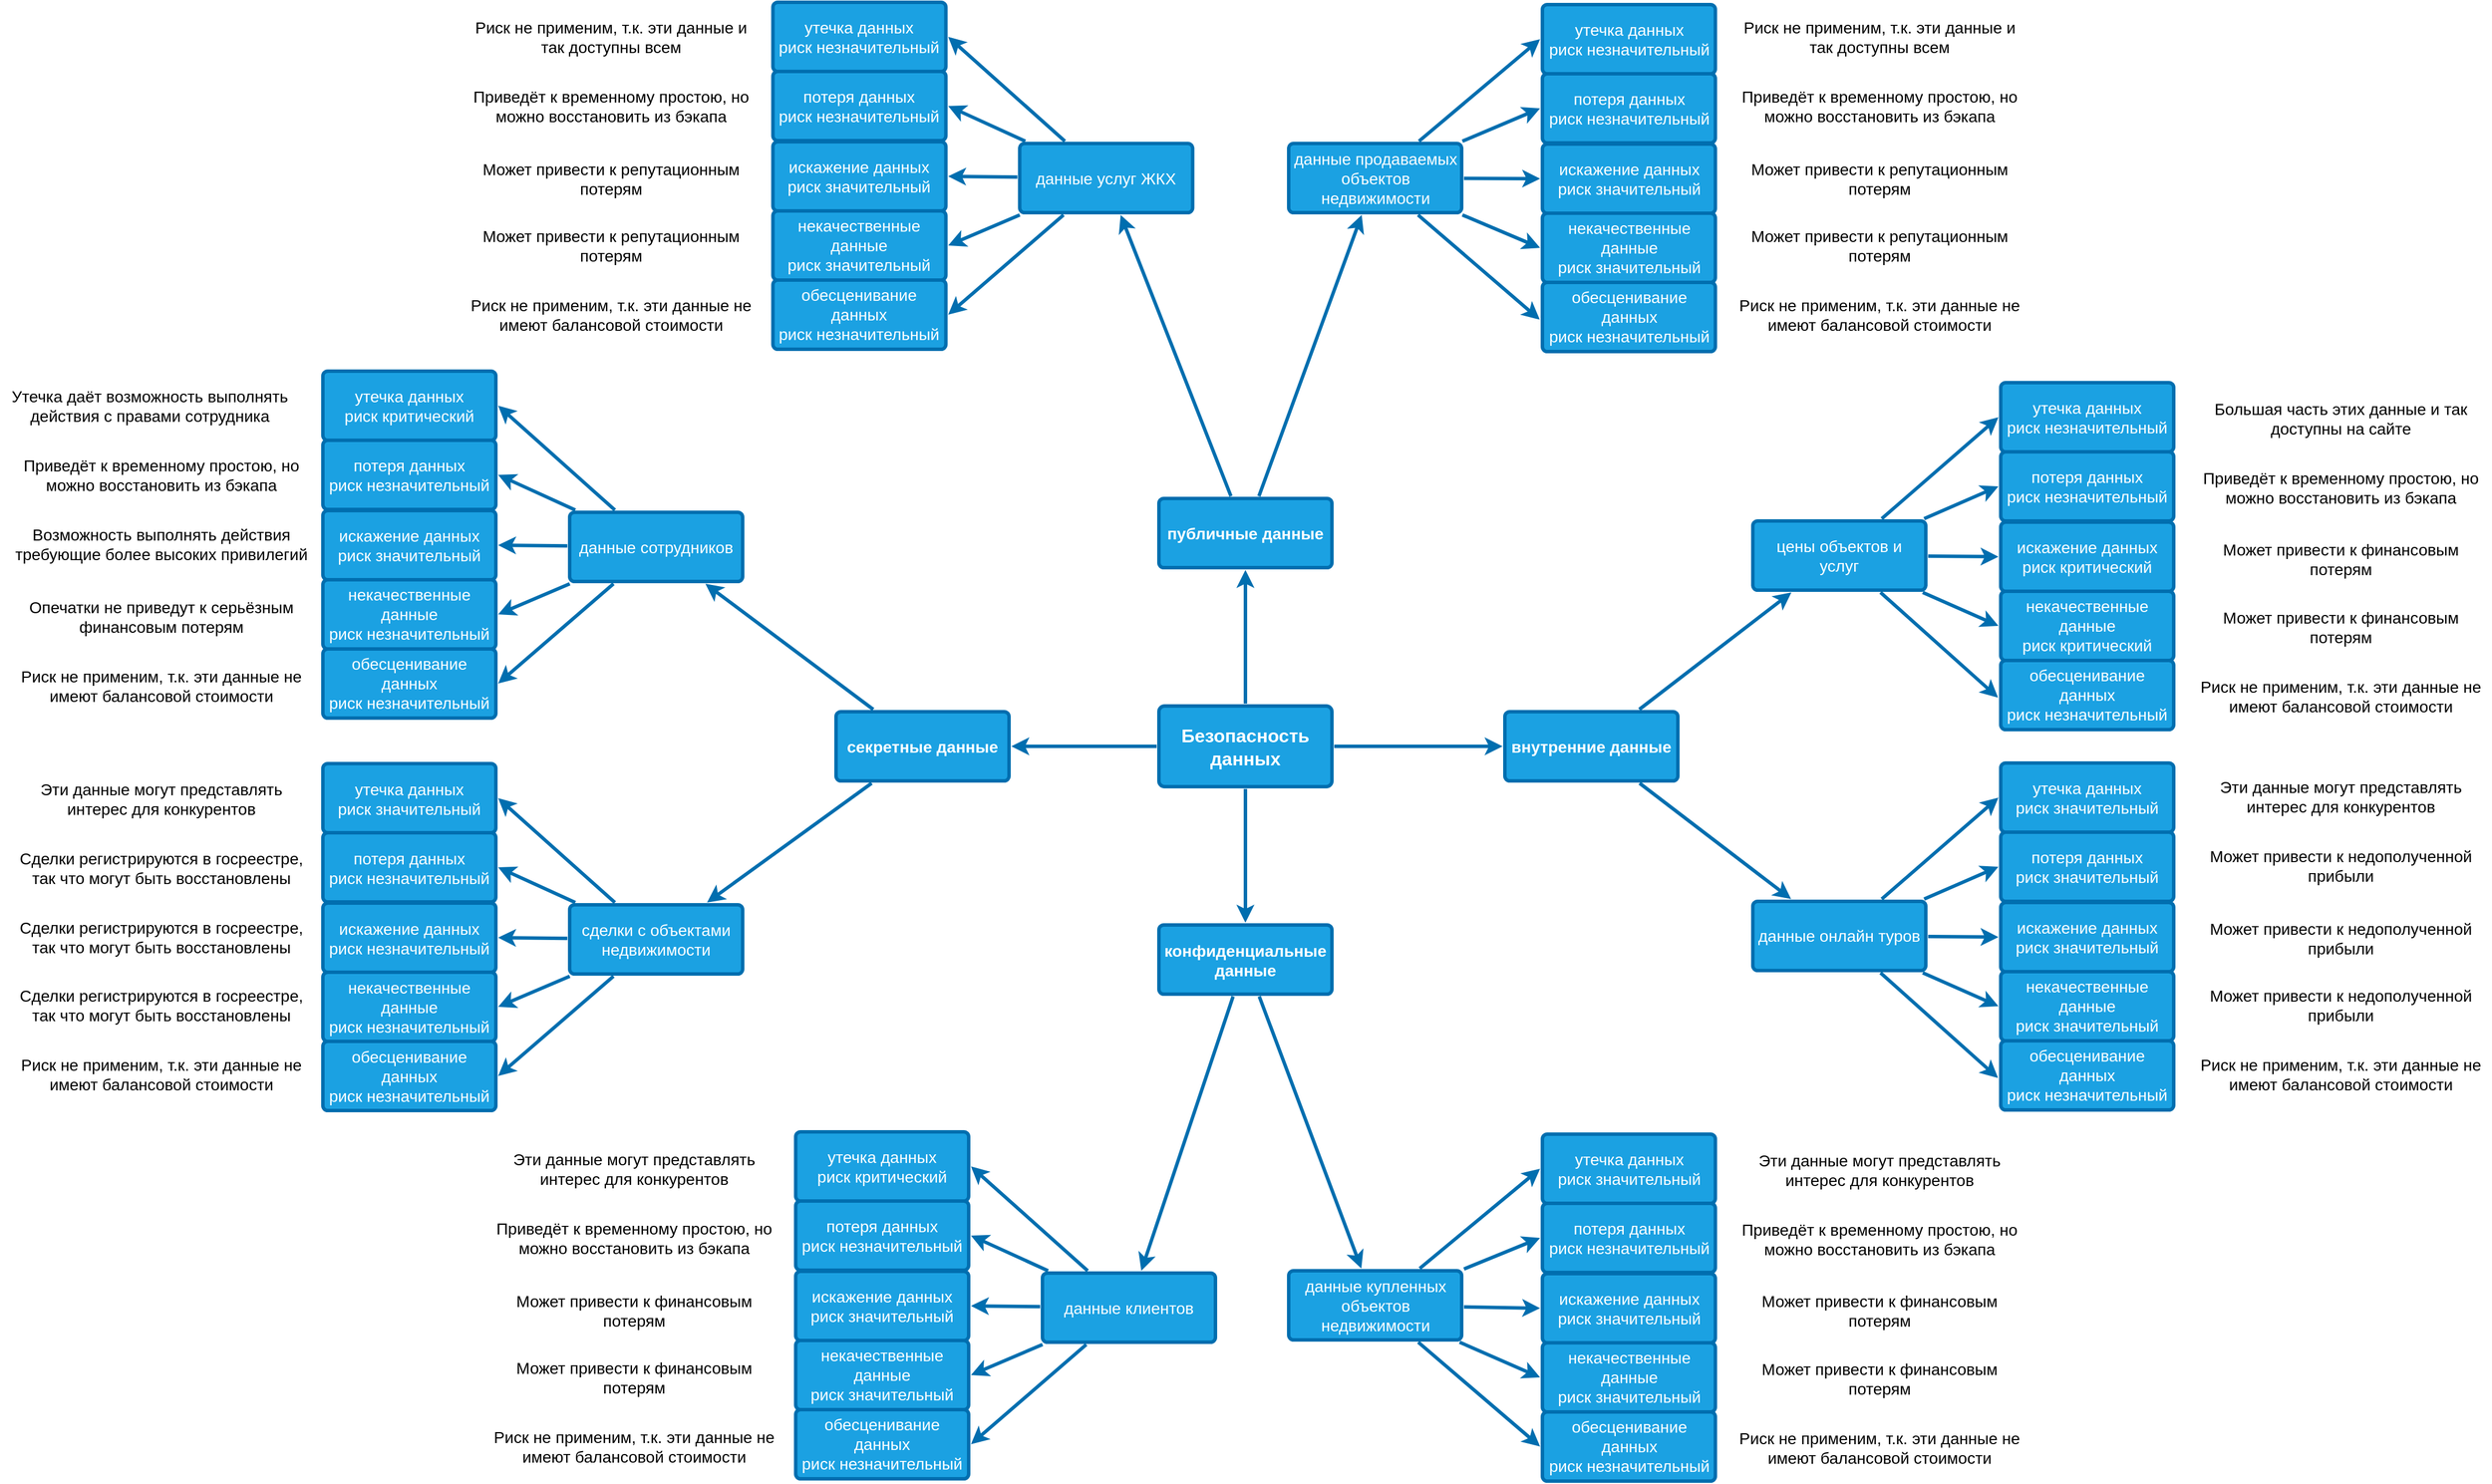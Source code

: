 <mxfile version="26.0.4">
  <diagram id="6a731a19-8d31-9384-78a2-239565b7b9f0" name="Page-1">
    <mxGraphModel dx="3762" dy="2332" grid="1" gridSize="10" guides="1" tooltips="1" connect="1" arrows="1" fold="1" page="1" pageScale="1" pageWidth="1169" pageHeight="827" background="none" math="0" shadow="0">
      <root>
        <mxCell id="0" />
        <mxCell id="1" parent="0" />
        <mxCell id="1745" value="" style="edgeStyle=none;rounded=0;jumpStyle=none;html=1;shadow=0;labelBackgroundColor=none;startArrow=none;startFill=0;endArrow=classic;endFill=1;jettySize=auto;orthogonalLoop=1;strokeColor=#006EAF;strokeWidth=3;fontFamily=Helvetica;fontSize=16;fontColor=#23445D;spacing=5;fillColor=#1ba1e2;" parent="1" source="1749" target="1764" edge="1">
          <mxGeometry relative="1" as="geometry" />
        </mxCell>
        <mxCell id="1746" value="" style="edgeStyle=none;rounded=0;jumpStyle=none;html=1;shadow=0;labelBackgroundColor=none;startArrow=none;startFill=0;endArrow=classic;endFill=1;jettySize=auto;orthogonalLoop=1;strokeColor=#006EAF;strokeWidth=3;fontFamily=Helvetica;fontSize=16;fontColor=#23445D;spacing=5;fillColor=#1ba1e2;" parent="1" source="1749" target="1771" edge="1">
          <mxGeometry relative="1" as="geometry" />
        </mxCell>
        <mxCell id="1747" value="" style="edgeStyle=none;rounded=0;jumpStyle=none;html=1;shadow=0;labelBackgroundColor=none;startArrow=none;startFill=0;endArrow=classic;endFill=1;jettySize=auto;orthogonalLoop=1;strokeColor=#006EAF;strokeWidth=3;fontFamily=Helvetica;fontSize=16;fontColor=#23445D;spacing=5;fillColor=#1ba1e2;" parent="1" source="1749" target="1760" edge="1">
          <mxGeometry relative="1" as="geometry" />
        </mxCell>
        <mxCell id="1748" value="" style="edgeStyle=none;rounded=0;jumpStyle=none;html=1;shadow=0;labelBackgroundColor=none;startArrow=none;startFill=0;endArrow=classic;endFill=1;jettySize=auto;orthogonalLoop=1;strokeColor=#006EAF;strokeWidth=3;fontFamily=Helvetica;fontSize=16;fontColor=#23445D;spacing=5;fillColor=#1ba1e2;" parent="1" source="1749" target="1753" edge="1">
          <mxGeometry relative="1" as="geometry" />
        </mxCell>
        <mxCell id="1749" value="Безопасность данных" style="rounded=1;whiteSpace=wrap;html=1;shadow=0;labelBackgroundColor=none;strokeColor=#006EAF;strokeWidth=3;fillColor=#1ba1e2;fontFamily=Helvetica;fontSize=16;fontColor=#ffffff;align=center;fontStyle=1;spacing=5;arcSize=7;perimeterSpacing=2;" parent="1" vertex="1">
          <mxGeometry x="495" y="380.5" width="150" height="70" as="geometry" />
        </mxCell>
        <mxCell id="1751" value="" style="edgeStyle=none;rounded=1;jumpStyle=none;html=1;shadow=0;labelBackgroundColor=none;startArrow=none;startFill=0;jettySize=auto;orthogonalLoop=1;strokeColor=#006EAF;strokeWidth=3;fontFamily=Helvetica;fontSize=14;fontColor=#FFFFFF;spacing=5;fontStyle=1;fillColor=#1ba1e2;" parent="1" source="1753" target="1755" edge="1">
          <mxGeometry relative="1" as="geometry" />
        </mxCell>
        <mxCell id="1753" value="секретные данные" style="rounded=1;whiteSpace=wrap;html=1;shadow=0;labelBackgroundColor=none;strokeColor=#006EAF;strokeWidth=3;fillColor=#1ba1e2;fontFamily=Helvetica;fontSize=14;fontColor=#ffffff;align=center;spacing=5;fontStyle=1;arcSize=7;perimeterSpacing=2;" parent="1" vertex="1">
          <mxGeometry x="215" y="385.5" width="150" height="60" as="geometry" />
        </mxCell>
        <mxCell id="1755" value="сделки с объектами недвижимости" style="rounded=1;whiteSpace=wrap;html=1;shadow=0;labelBackgroundColor=none;strokeColor=#006EAF;strokeWidth=3;fillColor=#1ba1e2;fontFamily=Helvetica;fontSize=14;fontColor=#ffffff;align=center;spacing=5;fontStyle=0;arcSize=7;perimeterSpacing=2;" parent="1" vertex="1">
          <mxGeometry x="-16" y="553" width="150" height="60" as="geometry" />
        </mxCell>
        <mxCell id="1760" value="конфиденциальные данные" style="rounded=1;whiteSpace=wrap;html=1;shadow=0;labelBackgroundColor=none;strokeColor=#006EAF;strokeWidth=3;fillColor=#1ba1e2;fontFamily=Helvetica;fontSize=14;fontColor=#ffffff;align=center;spacing=5;fontStyle=1;arcSize=7;perimeterSpacing=2;" parent="1" vertex="1">
          <mxGeometry x="495" y="570.5" width="150" height="60" as="geometry" />
        </mxCell>
        <mxCell id="1764" value="публичные данные" style="rounded=1;whiteSpace=wrap;html=1;shadow=0;labelBackgroundColor=none;strokeColor=#006EAF;strokeWidth=3;fillColor=#1ba1e2;fontFamily=Helvetica;fontSize=14;fontColor=#ffffff;align=center;spacing=5;fontStyle=1;arcSize=7;perimeterSpacing=2;" parent="1" vertex="1">
          <mxGeometry x="495" y="200.5" width="150" height="60" as="geometry" />
        </mxCell>
        <mxCell id="1771" value="внутренние данные" style="rounded=1;whiteSpace=wrap;html=1;shadow=0;labelBackgroundColor=none;strokeColor=#006EAF;strokeWidth=3;fillColor=#1ba1e2;fontFamily=Helvetica;fontSize=14;fontColor=#ffffff;align=center;spacing=5;fontStyle=1;arcSize=7;perimeterSpacing=2;" parent="1" vertex="1">
          <mxGeometry x="795" y="385.5" width="150" height="60" as="geometry" />
        </mxCell>
        <mxCell id="1774" value="данные купленных объектов недвижимости" style="rounded=1;whiteSpace=wrap;html=1;shadow=0;labelBackgroundColor=none;strokeColor=#006EAF;strokeWidth=3;fillColor=#1ba1e2;fontFamily=Helvetica;fontSize=14;fontColor=#ffffff;align=center;spacing=5;fontStyle=0;arcSize=7;perimeterSpacing=2;" parent="1" vertex="1">
          <mxGeometry x="607.53" y="870.5" width="150" height="60" as="geometry" />
        </mxCell>
        <mxCell id="1775" value="" style="edgeStyle=none;rounded=1;jumpStyle=none;html=1;shadow=0;labelBackgroundColor=none;startArrow=none;startFill=0;jettySize=auto;orthogonalLoop=1;strokeColor=#006EAF;strokeWidth=3;fontFamily=Helvetica;fontSize=14;fontColor=#FFFFFF;spacing=5;fontStyle=1;fillColor=#1ba1e2;" parent="1" source="1760" target="1774" edge="1">
          <mxGeometry relative="1" as="geometry">
            <mxPoint x="603.376" y="802.5" as="sourcePoint" />
          </mxGeometry>
        </mxCell>
        <mxCell id="1776" value="данные продаваемых объектов недвижимости" style="rounded=1;whiteSpace=wrap;html=1;shadow=0;labelBackgroundColor=none;strokeColor=#006EAF;strokeWidth=3;fillColor=#1ba1e2;fontFamily=Helvetica;fontSize=14;fontColor=#ffffff;align=center;spacing=5;fontStyle=0;arcSize=7;perimeterSpacing=2;" parent="1" vertex="1">
          <mxGeometry x="607.53" y="-107.5" width="150" height="60" as="geometry" />
        </mxCell>
        <mxCell id="1777" value="" style="edgeStyle=none;rounded=1;jumpStyle=none;html=1;shadow=0;labelBackgroundColor=none;startArrow=none;startFill=0;jettySize=auto;orthogonalLoop=1;strokeColor=#006EAF;strokeWidth=3;fontFamily=Helvetica;fontSize=14;fontColor=#FFFFFF;spacing=5;fontStyle=1;fillColor=#1ba1e2;" parent="1" source="1764" target="1776" edge="1">
          <mxGeometry relative="1" as="geometry">
            <mxPoint x="600.005" y="40" as="sourcePoint" />
          </mxGeometry>
        </mxCell>
        <mxCell id="rD7ASvJOiuTUFyC9umSX-1779" value="утечка данных&lt;div&gt;риск незначительный&lt;br&gt;&lt;/div&gt;" style="rounded=1;whiteSpace=wrap;html=1;shadow=0;labelBackgroundColor=none;strokeColor=#006EAF;strokeWidth=3;fillColor=#1ba1e2;fontFamily=Helvetica;fontSize=14;fontColor=#ffffff;align=center;spacing=5;fontStyle=0;arcSize=7;perimeterSpacing=2;" parent="1" vertex="1">
          <mxGeometry x="827.53" y="-228" width="150" height="60" as="geometry" />
        </mxCell>
        <mxCell id="rD7ASvJOiuTUFyC9umSX-1782" value="" style="edgeStyle=none;rounded=1;jumpStyle=none;html=1;shadow=0;labelBackgroundColor=none;startArrow=none;startFill=0;jettySize=auto;orthogonalLoop=1;strokeColor=#006EAF;strokeWidth=3;fontFamily=Helvetica;fontSize=14;fontColor=#FFFFFF;spacing=5;fontStyle=1;fillColor=#1ba1e2;entryX=0;entryY=0.5;entryDx=0;entryDy=0;" parent="1" source="1776" target="rD7ASvJOiuTUFyC9umSX-1779" edge="1">
          <mxGeometry relative="1" as="geometry">
            <mxPoint x="757.53" y="-95.5" as="sourcePoint" />
            <mxPoint x="813.53" y="-111.5" as="targetPoint" />
          </mxGeometry>
        </mxCell>
        <mxCell id="rD7ASvJOiuTUFyC9umSX-1783" value="потеря данных&lt;div&gt;риск незначительный&lt;br&gt;&lt;/div&gt;" style="rounded=1;whiteSpace=wrap;html=1;shadow=0;labelBackgroundColor=none;strokeColor=#006EAF;strokeWidth=3;fillColor=#1ba1e2;fontFamily=Helvetica;fontSize=14;fontColor=#ffffff;align=center;spacing=5;fontStyle=0;arcSize=7;perimeterSpacing=2;" parent="1" vertex="1">
          <mxGeometry x="827.53" y="-168" width="150" height="60" as="geometry" />
        </mxCell>
        <mxCell id="rD7ASvJOiuTUFyC9umSX-1784" value="искажение данных&lt;div&gt;риск значительный&lt;br&gt;&lt;/div&gt;" style="rounded=1;whiteSpace=wrap;html=1;shadow=0;labelBackgroundColor=none;strokeColor=#006EAF;strokeWidth=3;fillColor=#1ba1e2;fontFamily=Helvetica;fontSize=14;fontColor=#ffffff;align=center;spacing=5;fontStyle=0;arcSize=7;perimeterSpacing=2;" parent="1" vertex="1">
          <mxGeometry x="827.53" y="-107" width="150" height="60" as="geometry" />
        </mxCell>
        <mxCell id="rD7ASvJOiuTUFyC9umSX-1785" value="некачественные данные&lt;div&gt;риск значительный&lt;br&gt;&lt;/div&gt;" style="rounded=1;whiteSpace=wrap;html=1;shadow=0;labelBackgroundColor=none;strokeColor=#006EAF;strokeWidth=3;fillColor=#1ba1e2;fontFamily=Helvetica;fontSize=14;fontColor=#ffffff;align=center;spacing=5;fontStyle=0;arcSize=7;perimeterSpacing=2;" parent="1" vertex="1">
          <mxGeometry x="827.53" y="-47" width="150" height="60" as="geometry" />
        </mxCell>
        <mxCell id="rD7ASvJOiuTUFyC9umSX-1786" value="обесценивание данных&lt;div&gt;риск незначительный&lt;br&gt;&lt;/div&gt;" style="rounded=1;whiteSpace=wrap;html=1;shadow=0;labelBackgroundColor=none;strokeColor=#006EAF;strokeWidth=3;fillColor=#1ba1e2;fontFamily=Helvetica;fontSize=14;fontColor=#ffffff;align=center;spacing=5;fontStyle=0;arcSize=7;perimeterSpacing=2;" parent="1" vertex="1">
          <mxGeometry x="827.53" y="13" width="150" height="60" as="geometry" />
        </mxCell>
        <mxCell id="rD7ASvJOiuTUFyC9umSX-1787" value="" style="edgeStyle=none;rounded=1;jumpStyle=none;html=1;shadow=0;labelBackgroundColor=none;startArrow=none;startFill=0;jettySize=auto;orthogonalLoop=1;strokeColor=#006EAF;strokeWidth=3;fontFamily=Helvetica;fontSize=14;fontColor=#FFFFFF;spacing=5;fontStyle=1;fillColor=#1ba1e2;entryX=0;entryY=0.5;entryDx=0;entryDy=0;" parent="1" source="1776" target="rD7ASvJOiuTUFyC9umSX-1783" edge="1">
          <mxGeometry relative="1" as="geometry">
            <mxPoint x="769.53" y="-83" as="sourcePoint" />
            <mxPoint x="830.53" y="-171" as="targetPoint" />
          </mxGeometry>
        </mxCell>
        <mxCell id="rD7ASvJOiuTUFyC9umSX-1788" value="" style="edgeStyle=none;rounded=1;jumpStyle=none;html=1;shadow=0;labelBackgroundColor=none;startArrow=none;startFill=0;jettySize=auto;orthogonalLoop=1;strokeColor=#006EAF;strokeWidth=3;fontFamily=Helvetica;fontSize=14;fontColor=#FFFFFF;spacing=5;fontStyle=1;fillColor=#1ba1e2;entryX=0;entryY=0.5;entryDx=0;entryDy=0;" parent="1" source="1776" target="rD7ASvJOiuTUFyC9umSX-1784" edge="1">
          <mxGeometry relative="1" as="geometry">
            <mxPoint x="769.53" y="-83" as="sourcePoint" />
            <mxPoint x="830.53" y="-111" as="targetPoint" />
          </mxGeometry>
        </mxCell>
        <mxCell id="rD7ASvJOiuTUFyC9umSX-1789" value="" style="edgeStyle=none;rounded=1;jumpStyle=none;html=1;shadow=0;labelBackgroundColor=none;startArrow=none;startFill=0;jettySize=auto;orthogonalLoop=1;strokeColor=#006EAF;strokeWidth=3;fontFamily=Helvetica;fontSize=14;fontColor=#FFFFFF;spacing=5;fontStyle=1;fillColor=#1ba1e2;entryX=0;entryY=0.5;entryDx=0;entryDy=0;" parent="1" source="1776" target="rD7ASvJOiuTUFyC9umSX-1785" edge="1">
          <mxGeometry relative="1" as="geometry">
            <mxPoint x="769.53" y="-67" as="sourcePoint" />
            <mxPoint x="830.53" y="-66" as="targetPoint" />
          </mxGeometry>
        </mxCell>
        <mxCell id="rD7ASvJOiuTUFyC9umSX-1790" value="" style="edgeStyle=none;rounded=1;jumpStyle=none;html=1;shadow=0;labelBackgroundColor=none;startArrow=none;startFill=0;jettySize=auto;orthogonalLoop=1;strokeColor=#006EAF;strokeWidth=3;fontFamily=Helvetica;fontSize=14;fontColor=#FFFFFF;spacing=5;fontStyle=1;fillColor=#1ba1e2;entryX=-0.002;entryY=0.536;entryDx=0;entryDy=0;entryPerimeter=0;" parent="1" source="1776" target="rD7ASvJOiuTUFyC9umSX-1786" edge="1">
          <mxGeometry relative="1" as="geometry">
            <mxPoint x="769.53" y="-51" as="sourcePoint" />
            <mxPoint x="830.53" y="-22" as="targetPoint" />
          </mxGeometry>
        </mxCell>
        <mxCell id="rD7ASvJOiuTUFyC9umSX-1791" value="утечка данных&lt;div&gt;риск значительный&lt;br&gt;&lt;/div&gt;" style="rounded=1;whiteSpace=wrap;html=1;shadow=0;labelBackgroundColor=none;strokeColor=#006EAF;strokeWidth=3;fillColor=#1ba1e2;fontFamily=Helvetica;fontSize=14;fontColor=#ffffff;align=center;spacing=5;fontStyle=0;arcSize=7;perimeterSpacing=2;" parent="1" vertex="1">
          <mxGeometry x="827.53" y="752" width="150" height="60" as="geometry" />
        </mxCell>
        <mxCell id="rD7ASvJOiuTUFyC9umSX-1792" value="потеря данных&lt;div&gt;риск незначительный&lt;br&gt;&lt;/div&gt;" style="rounded=1;whiteSpace=wrap;html=1;shadow=0;labelBackgroundColor=none;strokeColor=#006EAF;strokeWidth=3;fillColor=#1ba1e2;fontFamily=Helvetica;fontSize=14;fontColor=#ffffff;align=center;spacing=5;fontStyle=0;arcSize=7;perimeterSpacing=2;" parent="1" vertex="1">
          <mxGeometry x="827.53" y="812" width="150" height="60" as="geometry" />
        </mxCell>
        <mxCell id="rD7ASvJOiuTUFyC9umSX-1793" value="искажение данных&lt;div&gt;риск значительный&lt;br&gt;&lt;/div&gt;" style="rounded=1;whiteSpace=wrap;html=1;shadow=0;labelBackgroundColor=none;strokeColor=#006EAF;strokeWidth=3;fillColor=#1ba1e2;fontFamily=Helvetica;fontSize=14;fontColor=#ffffff;align=center;spacing=5;fontStyle=0;arcSize=7;perimeterSpacing=2;" parent="1" vertex="1">
          <mxGeometry x="827.53" y="873" width="150" height="60" as="geometry" />
        </mxCell>
        <mxCell id="rD7ASvJOiuTUFyC9umSX-1794" value="некачественные данные&lt;div&gt;риск значительный&lt;br&gt;&lt;/div&gt;" style="rounded=1;whiteSpace=wrap;html=1;shadow=0;labelBackgroundColor=none;strokeColor=#006EAF;strokeWidth=3;fillColor=#1ba1e2;fontFamily=Helvetica;fontSize=14;fontColor=#ffffff;align=center;spacing=5;fontStyle=0;arcSize=7;perimeterSpacing=2;" parent="1" vertex="1">
          <mxGeometry x="827.53" y="933" width="150" height="60" as="geometry" />
        </mxCell>
        <mxCell id="rD7ASvJOiuTUFyC9umSX-1795" value="обесценивание данных&lt;div&gt;риск незначительный&lt;br&gt;&lt;/div&gt;" style="rounded=1;whiteSpace=wrap;html=1;shadow=0;labelBackgroundColor=none;strokeColor=#006EAF;strokeWidth=3;fillColor=#1ba1e2;fontFamily=Helvetica;fontSize=14;fontColor=#ffffff;align=center;spacing=5;fontStyle=0;arcSize=7;perimeterSpacing=2;" parent="1" vertex="1">
          <mxGeometry x="827.53" y="993" width="150" height="60" as="geometry" />
        </mxCell>
        <mxCell id="rD7ASvJOiuTUFyC9umSX-1796" value="" style="edgeStyle=none;rounded=1;jumpStyle=none;html=1;shadow=0;labelBackgroundColor=none;startArrow=none;startFill=0;jettySize=auto;orthogonalLoop=1;strokeColor=#006EAF;strokeWidth=3;fontFamily=Helvetica;fontSize=14;fontColor=#FFFFFF;spacing=5;fontStyle=1;fillColor=#1ba1e2;entryX=0;entryY=0.5;entryDx=0;entryDy=0;" parent="1" source="1774" target="rD7ASvJOiuTUFyC9umSX-1791" edge="1">
          <mxGeometry relative="1" as="geometry">
            <mxPoint x="764.53" y="612.5" as="sourcePoint" />
            <mxPoint x="826.53" y="683.5" as="targetPoint" />
          </mxGeometry>
        </mxCell>
        <mxCell id="rD7ASvJOiuTUFyC9umSX-1797" value="" style="edgeStyle=none;rounded=1;jumpStyle=none;html=1;shadow=0;labelBackgroundColor=none;startArrow=none;startFill=0;jettySize=auto;orthogonalLoop=1;strokeColor=#006EAF;strokeWidth=3;fontFamily=Helvetica;fontSize=14;fontColor=#FFFFFF;spacing=5;fontStyle=1;fillColor=#1ba1e2;entryX=0;entryY=0.5;entryDx=0;entryDy=0;" parent="1" source="1774" target="rD7ASvJOiuTUFyC9umSX-1792" edge="1">
          <mxGeometry relative="1" as="geometry">
            <mxPoint x="764.53" y="893.5" as="sourcePoint" />
            <mxPoint x="825.53" y="806.5" as="targetPoint" />
          </mxGeometry>
        </mxCell>
        <mxCell id="rD7ASvJOiuTUFyC9umSX-1798" value="" style="edgeStyle=none;rounded=1;jumpStyle=none;html=1;shadow=0;labelBackgroundColor=none;startArrow=none;startFill=0;jettySize=auto;orthogonalLoop=1;strokeColor=#006EAF;strokeWidth=3;fontFamily=Helvetica;fontSize=14;fontColor=#FFFFFF;spacing=5;fontStyle=1;fillColor=#1ba1e2;entryX=0;entryY=0.5;entryDx=0;entryDy=0;" parent="1" source="1774" target="rD7ASvJOiuTUFyC9umSX-1793" edge="1">
          <mxGeometry relative="1" as="geometry">
            <mxPoint x="764.53" y="909.5" as="sourcePoint" />
            <mxPoint x="825.53" y="866.5" as="targetPoint" />
          </mxGeometry>
        </mxCell>
        <mxCell id="rD7ASvJOiuTUFyC9umSX-1799" value="" style="edgeStyle=none;rounded=1;jumpStyle=none;html=1;shadow=0;labelBackgroundColor=none;startArrow=none;startFill=0;jettySize=auto;orthogonalLoop=1;strokeColor=#006EAF;strokeWidth=3;fontFamily=Helvetica;fontSize=14;fontColor=#FFFFFF;spacing=5;fontStyle=1;fillColor=#1ba1e2;entryX=0;entryY=0.5;entryDx=0;entryDy=0;" parent="1" source="1774" target="rD7ASvJOiuTUFyC9umSX-1794" edge="1">
          <mxGeometry relative="1" as="geometry">
            <mxPoint x="764.53" y="925.5" as="sourcePoint" />
            <mxPoint x="825.53" y="911.5" as="targetPoint" />
          </mxGeometry>
        </mxCell>
        <mxCell id="rD7ASvJOiuTUFyC9umSX-1800" value="" style="edgeStyle=none;rounded=1;jumpStyle=none;html=1;shadow=0;labelBackgroundColor=none;startArrow=none;startFill=0;jettySize=auto;orthogonalLoop=1;strokeColor=#006EAF;strokeWidth=3;fontFamily=Helvetica;fontSize=14;fontColor=#FFFFFF;spacing=5;fontStyle=1;fillColor=#1ba1e2;entryX=0;entryY=0.5;entryDx=0;entryDy=0;" parent="1" source="1774" target="rD7ASvJOiuTUFyC9umSX-1795" edge="1">
          <mxGeometry relative="1" as="geometry">
            <mxPoint x="764.53" y="941.5" as="sourcePoint" />
            <mxPoint x="825.53" y="955.5" as="targetPoint" />
          </mxGeometry>
        </mxCell>
        <mxCell id="rD7ASvJOiuTUFyC9umSX-1801" value="цены объектов и услуг" style="rounded=1;whiteSpace=wrap;html=1;shadow=0;labelBackgroundColor=none;strokeColor=#006EAF;strokeWidth=3;fillColor=#1ba1e2;fontFamily=Helvetica;fontSize=14;fontColor=#ffffff;align=center;spacing=5;fontStyle=0;arcSize=7;perimeterSpacing=2;" parent="1" vertex="1">
          <mxGeometry x="1010" y="220" width="150" height="60" as="geometry" />
        </mxCell>
        <mxCell id="rD7ASvJOiuTUFyC9umSX-1802" value="утечка данных&lt;div&gt;риск незначительный&lt;br&gt;&lt;/div&gt;" style="rounded=1;whiteSpace=wrap;html=1;shadow=0;labelBackgroundColor=none;strokeColor=#006EAF;strokeWidth=3;fillColor=#1ba1e2;fontFamily=Helvetica;fontSize=14;fontColor=#ffffff;align=center;spacing=5;fontStyle=0;arcSize=7;perimeterSpacing=2;" parent="1" vertex="1">
          <mxGeometry x="1225" y="100" width="150" height="60" as="geometry" />
        </mxCell>
        <mxCell id="rD7ASvJOiuTUFyC9umSX-1803" value="" style="edgeStyle=none;rounded=1;jumpStyle=none;html=1;shadow=0;labelBackgroundColor=none;startArrow=none;startFill=0;jettySize=auto;orthogonalLoop=1;strokeColor=#006EAF;strokeWidth=3;fontFamily=Helvetica;fontSize=14;fontColor=#FFFFFF;spacing=5;fontStyle=1;fillColor=#1ba1e2;entryX=0;entryY=0.5;entryDx=0;entryDy=0;" parent="1" source="rD7ASvJOiuTUFyC9umSX-1801" target="rD7ASvJOiuTUFyC9umSX-1802" edge="1">
          <mxGeometry relative="1" as="geometry">
            <mxPoint x="1160" y="232" as="sourcePoint" />
            <mxPoint x="1216" y="216" as="targetPoint" />
          </mxGeometry>
        </mxCell>
        <mxCell id="rD7ASvJOiuTUFyC9umSX-1804" value="потеря данных&lt;div&gt;риск незначительный&lt;br&gt;&lt;/div&gt;" style="rounded=1;whiteSpace=wrap;html=1;shadow=0;labelBackgroundColor=none;strokeColor=#006EAF;strokeWidth=3;fillColor=#1ba1e2;fontFamily=Helvetica;fontSize=14;fontColor=#ffffff;align=center;spacing=5;fontStyle=0;arcSize=7;perimeterSpacing=2;" parent="1" vertex="1">
          <mxGeometry x="1225" y="160" width="150" height="60" as="geometry" />
        </mxCell>
        <mxCell id="rD7ASvJOiuTUFyC9umSX-1805" value="искажение данных&lt;div&gt;риск критический&lt;br&gt;&lt;/div&gt;" style="rounded=1;whiteSpace=wrap;html=1;shadow=0;labelBackgroundColor=none;strokeColor=#006EAF;strokeWidth=3;fillColor=#1ba1e2;fontFamily=Helvetica;fontSize=14;fontColor=#ffffff;align=center;spacing=5;fontStyle=0;arcSize=7;perimeterSpacing=2;" parent="1" vertex="1">
          <mxGeometry x="1225" y="221" width="150" height="60" as="geometry" />
        </mxCell>
        <mxCell id="rD7ASvJOiuTUFyC9umSX-1806" value="некачественные данные&lt;div&gt;риск критический&lt;br&gt;&lt;/div&gt;" style="rounded=1;whiteSpace=wrap;html=1;shadow=0;labelBackgroundColor=none;strokeColor=#006EAF;strokeWidth=3;fillColor=#1ba1e2;fontFamily=Helvetica;fontSize=14;fontColor=#ffffff;align=center;spacing=5;fontStyle=0;arcSize=7;perimeterSpacing=2;" parent="1" vertex="1">
          <mxGeometry x="1225" y="281" width="150" height="60" as="geometry" />
        </mxCell>
        <mxCell id="rD7ASvJOiuTUFyC9umSX-1807" value="обесценивание данных&lt;div&gt;риск незначительный&lt;br&gt;&lt;/div&gt;" style="rounded=1;whiteSpace=wrap;html=1;shadow=0;labelBackgroundColor=none;strokeColor=#006EAF;strokeWidth=3;fillColor=#1ba1e2;fontFamily=Helvetica;fontSize=14;fontColor=#ffffff;align=center;spacing=5;fontStyle=0;arcSize=7;perimeterSpacing=2;" parent="1" vertex="1">
          <mxGeometry x="1225" y="341" width="150" height="60" as="geometry" />
        </mxCell>
        <mxCell id="rD7ASvJOiuTUFyC9umSX-1808" value="" style="edgeStyle=none;rounded=1;jumpStyle=none;html=1;shadow=0;labelBackgroundColor=none;startArrow=none;startFill=0;jettySize=auto;orthogonalLoop=1;strokeColor=#006EAF;strokeWidth=3;fontFamily=Helvetica;fontSize=14;fontColor=#FFFFFF;spacing=5;fontStyle=1;fillColor=#1ba1e2;entryX=0;entryY=0.5;entryDx=0;entryDy=0;" parent="1" source="rD7ASvJOiuTUFyC9umSX-1801" target="rD7ASvJOiuTUFyC9umSX-1804" edge="1">
          <mxGeometry relative="1" as="geometry">
            <mxPoint x="1172" y="244.5" as="sourcePoint" />
            <mxPoint x="1233" y="156.5" as="targetPoint" />
          </mxGeometry>
        </mxCell>
        <mxCell id="rD7ASvJOiuTUFyC9umSX-1809" value="" style="edgeStyle=none;rounded=1;jumpStyle=none;html=1;shadow=0;labelBackgroundColor=none;startArrow=none;startFill=0;jettySize=auto;orthogonalLoop=1;strokeColor=#006EAF;strokeWidth=3;fontFamily=Helvetica;fontSize=14;fontColor=#FFFFFF;spacing=5;fontStyle=1;fillColor=#1ba1e2;entryX=0;entryY=0.5;entryDx=0;entryDy=0;" parent="1" source="rD7ASvJOiuTUFyC9umSX-1801" target="rD7ASvJOiuTUFyC9umSX-1805" edge="1">
          <mxGeometry relative="1" as="geometry">
            <mxPoint x="1172" y="244.5" as="sourcePoint" />
            <mxPoint x="1233" y="216.5" as="targetPoint" />
          </mxGeometry>
        </mxCell>
        <mxCell id="rD7ASvJOiuTUFyC9umSX-1810" value="" style="edgeStyle=none;rounded=1;jumpStyle=none;html=1;shadow=0;labelBackgroundColor=none;startArrow=none;startFill=0;jettySize=auto;orthogonalLoop=1;strokeColor=#006EAF;strokeWidth=3;fontFamily=Helvetica;fontSize=14;fontColor=#FFFFFF;spacing=5;fontStyle=1;fillColor=#1ba1e2;entryX=0;entryY=0.5;entryDx=0;entryDy=0;" parent="1" source="rD7ASvJOiuTUFyC9umSX-1801" target="rD7ASvJOiuTUFyC9umSX-1806" edge="1">
          <mxGeometry relative="1" as="geometry">
            <mxPoint x="1172" y="260.5" as="sourcePoint" />
            <mxPoint x="1233" y="261.5" as="targetPoint" />
          </mxGeometry>
        </mxCell>
        <mxCell id="rD7ASvJOiuTUFyC9umSX-1811" value="" style="edgeStyle=none;rounded=1;jumpStyle=none;html=1;shadow=0;labelBackgroundColor=none;startArrow=none;startFill=0;jettySize=auto;orthogonalLoop=1;strokeColor=#006EAF;strokeWidth=3;fontFamily=Helvetica;fontSize=14;fontColor=#FFFFFF;spacing=5;fontStyle=1;fillColor=#1ba1e2;entryX=-0.002;entryY=0.536;entryDx=0;entryDy=0;entryPerimeter=0;" parent="1" source="rD7ASvJOiuTUFyC9umSX-1801" target="rD7ASvJOiuTUFyC9umSX-1807" edge="1">
          <mxGeometry relative="1" as="geometry">
            <mxPoint x="1172" y="276.5" as="sourcePoint" />
            <mxPoint x="1233" y="305.5" as="targetPoint" />
          </mxGeometry>
        </mxCell>
        <mxCell id="rD7ASvJOiuTUFyC9umSX-1812" value="" style="edgeStyle=none;rounded=0;jumpStyle=none;html=1;shadow=0;labelBackgroundColor=none;startArrow=none;startFill=0;endArrow=classic;endFill=1;jettySize=auto;orthogonalLoop=1;strokeColor=#006EAF;strokeWidth=3;fontFamily=Helvetica;fontSize=16;fontColor=#23445D;spacing=5;fillColor=#1ba1e2;" parent="1" source="1771" target="rD7ASvJOiuTUFyC9umSX-1801" edge="1">
          <mxGeometry relative="1" as="geometry">
            <mxPoint x="657" y="426" as="sourcePoint" />
            <mxPoint x="803" y="426" as="targetPoint" />
          </mxGeometry>
        </mxCell>
        <mxCell id="rD7ASvJOiuTUFyC9umSX-1813" value="утечка данных&lt;div&gt;риск значительный&lt;br&gt;&lt;/div&gt;" style="rounded=1;whiteSpace=wrap;html=1;shadow=0;labelBackgroundColor=none;strokeColor=#006EAF;strokeWidth=3;fillColor=#1ba1e2;fontFamily=Helvetica;fontSize=14;fontColor=#ffffff;align=center;spacing=5;fontStyle=0;arcSize=7;perimeterSpacing=2;" parent="1" vertex="1">
          <mxGeometry x="-230" y="430.5" width="150" height="60" as="geometry" />
        </mxCell>
        <mxCell id="rD7ASvJOiuTUFyC9umSX-1814" value="потеря данных&lt;div&gt;риск незначительный&lt;br&gt;&lt;/div&gt;" style="rounded=1;whiteSpace=wrap;html=1;shadow=0;labelBackgroundColor=none;strokeColor=#006EAF;strokeWidth=3;fillColor=#1ba1e2;fontFamily=Helvetica;fontSize=14;fontColor=#ffffff;align=center;spacing=5;fontStyle=0;arcSize=7;perimeterSpacing=2;" parent="1" vertex="1">
          <mxGeometry x="-230" y="490.5" width="150" height="60" as="geometry" />
        </mxCell>
        <mxCell id="rD7ASvJOiuTUFyC9umSX-1815" value="искажение данных&lt;div&gt;риск незначительный&lt;br&gt;&lt;/div&gt;" style="rounded=1;whiteSpace=wrap;html=1;shadow=0;labelBackgroundColor=none;strokeColor=#006EAF;strokeWidth=3;fillColor=#1ba1e2;fontFamily=Helvetica;fontSize=14;fontColor=#ffffff;align=center;spacing=5;fontStyle=0;arcSize=7;perimeterSpacing=2;" parent="1" vertex="1">
          <mxGeometry x="-230" y="551.5" width="150" height="60" as="geometry" />
        </mxCell>
        <mxCell id="rD7ASvJOiuTUFyC9umSX-1816" value="некачественные данные&lt;div&gt;риск незначительный&lt;br&gt;&lt;/div&gt;" style="rounded=1;whiteSpace=wrap;html=1;shadow=0;labelBackgroundColor=none;strokeColor=#006EAF;strokeWidth=3;fillColor=#1ba1e2;fontFamily=Helvetica;fontSize=14;fontColor=#ffffff;align=center;spacing=5;fontStyle=0;arcSize=7;perimeterSpacing=2;" parent="1" vertex="1">
          <mxGeometry x="-230" y="611.5" width="150" height="60" as="geometry" />
        </mxCell>
        <mxCell id="rD7ASvJOiuTUFyC9umSX-1817" value="обесценивание данных&lt;div&gt;риск незначительный&lt;br&gt;&lt;/div&gt;" style="rounded=1;whiteSpace=wrap;html=1;shadow=0;labelBackgroundColor=none;strokeColor=#006EAF;strokeWidth=3;fillColor=#1ba1e2;fontFamily=Helvetica;fontSize=14;fontColor=#ffffff;align=center;spacing=5;fontStyle=0;arcSize=7;perimeterSpacing=2;" parent="1" vertex="1">
          <mxGeometry x="-230" y="671.5" width="150" height="60" as="geometry" />
        </mxCell>
        <mxCell id="rD7ASvJOiuTUFyC9umSX-1818" value="" style="edgeStyle=none;rounded=1;jumpStyle=none;html=1;shadow=0;labelBackgroundColor=none;startArrow=none;startFill=0;jettySize=auto;orthogonalLoop=1;strokeColor=#006EAF;strokeWidth=3;fontFamily=Helvetica;fontSize=14;fontColor=#FFFFFF;spacing=5;fontStyle=1;fillColor=#1ba1e2;entryX=1;entryY=0.5;entryDx=0;entryDy=0;" parent="1" source="1755" target="rD7ASvJOiuTUFyC9umSX-1813" edge="1">
          <mxGeometry relative="1" as="geometry">
            <mxPoint x="193" y="593.5" as="sourcePoint" />
            <mxPoint x="146" y="593.5" as="targetPoint" />
          </mxGeometry>
        </mxCell>
        <mxCell id="rD7ASvJOiuTUFyC9umSX-1819" value="" style="edgeStyle=none;rounded=1;jumpStyle=none;html=1;shadow=0;labelBackgroundColor=none;startArrow=none;startFill=0;jettySize=auto;orthogonalLoop=1;strokeColor=#006EAF;strokeWidth=3;fontFamily=Helvetica;fontSize=14;fontColor=#FFFFFF;spacing=5;fontStyle=1;fillColor=#1ba1e2;entryX=1;entryY=0.5;entryDx=0;entryDy=0;" parent="1" source="1755" target="rD7ASvJOiuTUFyC9umSX-1814" edge="1">
          <mxGeometry relative="1" as="geometry">
            <mxPoint x="33" y="561.5" as="sourcePoint" />
            <mxPoint x="-68" y="470.5" as="targetPoint" />
          </mxGeometry>
        </mxCell>
        <mxCell id="rD7ASvJOiuTUFyC9umSX-1820" value="" style="edgeStyle=none;rounded=1;jumpStyle=none;html=1;shadow=0;labelBackgroundColor=none;startArrow=none;startFill=0;jettySize=auto;orthogonalLoop=1;strokeColor=#006EAF;strokeWidth=3;fontFamily=Helvetica;fontSize=14;fontColor=#FFFFFF;spacing=5;fontStyle=1;fillColor=#1ba1e2;entryX=1;entryY=0.5;entryDx=0;entryDy=0;" parent="1" source="1755" target="rD7ASvJOiuTUFyC9umSX-1815" edge="1">
          <mxGeometry relative="1" as="geometry">
            <mxPoint x="-1" y="561.5" as="sourcePoint" />
            <mxPoint x="-68" y="530.5" as="targetPoint" />
          </mxGeometry>
        </mxCell>
        <mxCell id="rD7ASvJOiuTUFyC9umSX-1821" value="" style="edgeStyle=none;rounded=1;jumpStyle=none;html=1;shadow=0;labelBackgroundColor=none;startArrow=none;startFill=0;jettySize=auto;orthogonalLoop=1;strokeColor=#006EAF;strokeWidth=3;fontFamily=Helvetica;fontSize=14;fontColor=#FFFFFF;spacing=5;fontStyle=1;fillColor=#1ba1e2;entryX=1;entryY=0.5;entryDx=0;entryDy=0;" parent="1" source="1755" target="rD7ASvJOiuTUFyC9umSX-1816" edge="1">
          <mxGeometry relative="1" as="geometry">
            <mxPoint x="-8" y="592.5" as="sourcePoint" />
            <mxPoint x="-68" y="591.5" as="targetPoint" />
          </mxGeometry>
        </mxCell>
        <mxCell id="rD7ASvJOiuTUFyC9umSX-1822" value="" style="edgeStyle=none;rounded=1;jumpStyle=none;html=1;shadow=0;labelBackgroundColor=none;startArrow=none;startFill=0;jettySize=auto;orthogonalLoop=1;strokeColor=#006EAF;strokeWidth=3;fontFamily=Helvetica;fontSize=14;fontColor=#FFFFFF;spacing=5;fontStyle=1;fillColor=#1ba1e2;entryX=1;entryY=0.5;entryDx=0;entryDy=0;" parent="1" source="1755" target="rD7ASvJOiuTUFyC9umSX-1817" edge="1">
          <mxGeometry relative="1" as="geometry">
            <mxPoint x="-6" y="625.5" as="sourcePoint" />
            <mxPoint x="-68" y="651.5" as="targetPoint" />
          </mxGeometry>
        </mxCell>
        <mxCell id="rD7ASvJOiuTUFyC9umSX-1823" value="данные онлайн туров" style="rounded=1;whiteSpace=wrap;html=1;shadow=0;labelBackgroundColor=none;strokeColor=#006EAF;strokeWidth=3;fillColor=#1ba1e2;fontFamily=Helvetica;fontSize=14;fontColor=#ffffff;align=center;spacing=5;fontStyle=0;arcSize=7;perimeterSpacing=2;" parent="1" vertex="1">
          <mxGeometry x="1010" y="550" width="150" height="60" as="geometry" />
        </mxCell>
        <mxCell id="rD7ASvJOiuTUFyC9umSX-1824" value="утечка данных&lt;div&gt;риск значительный&lt;br&gt;&lt;/div&gt;" style="rounded=1;whiteSpace=wrap;html=1;shadow=0;labelBackgroundColor=none;strokeColor=#006EAF;strokeWidth=3;fillColor=#1ba1e2;fontFamily=Helvetica;fontSize=14;fontColor=#ffffff;align=center;spacing=5;fontStyle=0;arcSize=7;perimeterSpacing=2;" parent="1" vertex="1">
          <mxGeometry x="1225" y="430" width="150" height="60" as="geometry" />
        </mxCell>
        <mxCell id="rD7ASvJOiuTUFyC9umSX-1825" value="" style="edgeStyle=none;rounded=1;jumpStyle=none;html=1;shadow=0;labelBackgroundColor=none;startArrow=none;startFill=0;jettySize=auto;orthogonalLoop=1;strokeColor=#006EAF;strokeWidth=3;fontFamily=Helvetica;fontSize=14;fontColor=#FFFFFF;spacing=5;fontStyle=1;fillColor=#1ba1e2;entryX=0;entryY=0.5;entryDx=0;entryDy=0;" parent="1" source="rD7ASvJOiuTUFyC9umSX-1823" target="rD7ASvJOiuTUFyC9umSX-1824" edge="1">
          <mxGeometry relative="1" as="geometry">
            <mxPoint x="1160" y="562" as="sourcePoint" />
            <mxPoint x="1216" y="546" as="targetPoint" />
          </mxGeometry>
        </mxCell>
        <mxCell id="rD7ASvJOiuTUFyC9umSX-1826" value="потеря данных&lt;div&gt;риск значительный&lt;br&gt;&lt;/div&gt;" style="rounded=1;whiteSpace=wrap;html=1;shadow=0;labelBackgroundColor=none;strokeColor=#006EAF;strokeWidth=3;fillColor=#1ba1e2;fontFamily=Helvetica;fontSize=14;fontColor=#ffffff;align=center;spacing=5;fontStyle=0;arcSize=7;perimeterSpacing=2;" parent="1" vertex="1">
          <mxGeometry x="1225" y="490" width="150" height="60" as="geometry" />
        </mxCell>
        <mxCell id="rD7ASvJOiuTUFyC9umSX-1827" value="искажение данных&lt;div&gt;риск значительный&lt;br&gt;&lt;/div&gt;" style="rounded=1;whiteSpace=wrap;html=1;shadow=0;labelBackgroundColor=none;strokeColor=#006EAF;strokeWidth=3;fillColor=#1ba1e2;fontFamily=Helvetica;fontSize=14;fontColor=#ffffff;align=center;spacing=5;fontStyle=0;arcSize=7;perimeterSpacing=2;" parent="1" vertex="1">
          <mxGeometry x="1225" y="551" width="150" height="60" as="geometry" />
        </mxCell>
        <mxCell id="rD7ASvJOiuTUFyC9umSX-1828" value="некачественные данные&lt;div&gt;риск значительный&lt;br&gt;&lt;/div&gt;" style="rounded=1;whiteSpace=wrap;html=1;shadow=0;labelBackgroundColor=none;strokeColor=#006EAF;strokeWidth=3;fillColor=#1ba1e2;fontFamily=Helvetica;fontSize=14;fontColor=#ffffff;align=center;spacing=5;fontStyle=0;arcSize=7;perimeterSpacing=2;" parent="1" vertex="1">
          <mxGeometry x="1225" y="611" width="150" height="60" as="geometry" />
        </mxCell>
        <mxCell id="rD7ASvJOiuTUFyC9umSX-1829" value="обесценивание данных&lt;div&gt;риск незначительный&lt;br&gt;&lt;/div&gt;" style="rounded=1;whiteSpace=wrap;html=1;shadow=0;labelBackgroundColor=none;strokeColor=#006EAF;strokeWidth=3;fillColor=#1ba1e2;fontFamily=Helvetica;fontSize=14;fontColor=#ffffff;align=center;spacing=5;fontStyle=0;arcSize=7;perimeterSpacing=2;" parent="1" vertex="1">
          <mxGeometry x="1225" y="671" width="150" height="60" as="geometry" />
        </mxCell>
        <mxCell id="rD7ASvJOiuTUFyC9umSX-1830" value="" style="edgeStyle=none;rounded=1;jumpStyle=none;html=1;shadow=0;labelBackgroundColor=none;startArrow=none;startFill=0;jettySize=auto;orthogonalLoop=1;strokeColor=#006EAF;strokeWidth=3;fontFamily=Helvetica;fontSize=14;fontColor=#FFFFFF;spacing=5;fontStyle=1;fillColor=#1ba1e2;entryX=0;entryY=0.5;entryDx=0;entryDy=0;" parent="1" source="rD7ASvJOiuTUFyC9umSX-1823" target="rD7ASvJOiuTUFyC9umSX-1826" edge="1">
          <mxGeometry relative="1" as="geometry">
            <mxPoint x="1172" y="574.5" as="sourcePoint" />
            <mxPoint x="1233" y="486.5" as="targetPoint" />
          </mxGeometry>
        </mxCell>
        <mxCell id="rD7ASvJOiuTUFyC9umSX-1831" value="" style="edgeStyle=none;rounded=1;jumpStyle=none;html=1;shadow=0;labelBackgroundColor=none;startArrow=none;startFill=0;jettySize=auto;orthogonalLoop=1;strokeColor=#006EAF;strokeWidth=3;fontFamily=Helvetica;fontSize=14;fontColor=#FFFFFF;spacing=5;fontStyle=1;fillColor=#1ba1e2;entryX=0;entryY=0.5;entryDx=0;entryDy=0;" parent="1" source="rD7ASvJOiuTUFyC9umSX-1823" target="rD7ASvJOiuTUFyC9umSX-1827" edge="1">
          <mxGeometry relative="1" as="geometry">
            <mxPoint x="1172" y="574.5" as="sourcePoint" />
            <mxPoint x="1233" y="546.5" as="targetPoint" />
          </mxGeometry>
        </mxCell>
        <mxCell id="rD7ASvJOiuTUFyC9umSX-1832" value="" style="edgeStyle=none;rounded=1;jumpStyle=none;html=1;shadow=0;labelBackgroundColor=none;startArrow=none;startFill=0;jettySize=auto;orthogonalLoop=1;strokeColor=#006EAF;strokeWidth=3;fontFamily=Helvetica;fontSize=14;fontColor=#FFFFFF;spacing=5;fontStyle=1;fillColor=#1ba1e2;entryX=0;entryY=0.5;entryDx=0;entryDy=0;" parent="1" source="rD7ASvJOiuTUFyC9umSX-1823" target="rD7ASvJOiuTUFyC9umSX-1828" edge="1">
          <mxGeometry relative="1" as="geometry">
            <mxPoint x="1172" y="590.5" as="sourcePoint" />
            <mxPoint x="1233" y="591.5" as="targetPoint" />
          </mxGeometry>
        </mxCell>
        <mxCell id="rD7ASvJOiuTUFyC9umSX-1833" value="" style="edgeStyle=none;rounded=1;jumpStyle=none;html=1;shadow=0;labelBackgroundColor=none;startArrow=none;startFill=0;jettySize=auto;orthogonalLoop=1;strokeColor=#006EAF;strokeWidth=3;fontFamily=Helvetica;fontSize=14;fontColor=#FFFFFF;spacing=5;fontStyle=1;fillColor=#1ba1e2;entryX=-0.002;entryY=0.536;entryDx=0;entryDy=0;entryPerimeter=0;" parent="1" source="rD7ASvJOiuTUFyC9umSX-1823" target="rD7ASvJOiuTUFyC9umSX-1829" edge="1">
          <mxGeometry relative="1" as="geometry">
            <mxPoint x="1172" y="606.5" as="sourcePoint" />
            <mxPoint x="1233" y="635.5" as="targetPoint" />
          </mxGeometry>
        </mxCell>
        <mxCell id="rD7ASvJOiuTUFyC9umSX-1834" value="" style="edgeStyle=none;rounded=1;jumpStyle=none;html=1;shadow=0;labelBackgroundColor=none;startArrow=none;startFill=0;jettySize=auto;orthogonalLoop=1;strokeColor=#006EAF;strokeWidth=3;fontFamily=Helvetica;fontSize=14;fontColor=#FFFFFF;spacing=5;fontStyle=1;fillColor=#1ba1e2;" parent="1" source="1771" target="rD7ASvJOiuTUFyC9umSX-1823" edge="1">
          <mxGeometry relative="1" as="geometry">
            <mxPoint x="1132" y="558" as="sourcePoint" />
            <mxPoint x="1233" y="470" as="targetPoint" />
          </mxGeometry>
        </mxCell>
        <mxCell id="rD7ASvJOiuTUFyC9umSX-1835" value="данные клиентов" style="rounded=1;whiteSpace=wrap;html=1;shadow=0;labelBackgroundColor=none;strokeColor=#006EAF;strokeWidth=3;fillColor=#1ba1e2;fontFamily=Helvetica;fontSize=14;fontColor=#ffffff;align=center;spacing=5;fontStyle=0;arcSize=7;perimeterSpacing=2;" parent="1" vertex="1">
          <mxGeometry x="394" y="872.5" width="150" height="60" as="geometry" />
        </mxCell>
        <mxCell id="rD7ASvJOiuTUFyC9umSX-1836" value="утечка данных&lt;div&gt;риск критический&lt;br&gt;&lt;/div&gt;" style="rounded=1;whiteSpace=wrap;html=1;shadow=0;labelBackgroundColor=none;strokeColor=#006EAF;strokeWidth=3;fillColor=#1ba1e2;fontFamily=Helvetica;fontSize=14;fontColor=#ffffff;align=center;spacing=5;fontStyle=0;arcSize=7;perimeterSpacing=2;" parent="1" vertex="1">
          <mxGeometry x="180" y="750" width="150" height="60" as="geometry" />
        </mxCell>
        <mxCell id="rD7ASvJOiuTUFyC9umSX-1837" value="потеря данных&lt;div&gt;риск незначительный&lt;br&gt;&lt;/div&gt;" style="rounded=1;whiteSpace=wrap;html=1;shadow=0;labelBackgroundColor=none;strokeColor=#006EAF;strokeWidth=3;fillColor=#1ba1e2;fontFamily=Helvetica;fontSize=14;fontColor=#ffffff;align=center;spacing=5;fontStyle=0;arcSize=7;perimeterSpacing=2;" parent="1" vertex="1">
          <mxGeometry x="180" y="810" width="150" height="60" as="geometry" />
        </mxCell>
        <mxCell id="rD7ASvJOiuTUFyC9umSX-1838" value="искажение данных&lt;div&gt;риск значительный&lt;br&gt;&lt;/div&gt;" style="rounded=1;whiteSpace=wrap;html=1;shadow=0;labelBackgroundColor=none;strokeColor=#006EAF;strokeWidth=3;fillColor=#1ba1e2;fontFamily=Helvetica;fontSize=14;fontColor=#ffffff;align=center;spacing=5;fontStyle=0;arcSize=7;perimeterSpacing=2;" parent="1" vertex="1">
          <mxGeometry x="180" y="871" width="150" height="60" as="geometry" />
        </mxCell>
        <mxCell id="rD7ASvJOiuTUFyC9umSX-1839" value="некачественные данные&lt;div&gt;риск значительный&lt;br&gt;&lt;/div&gt;" style="rounded=1;whiteSpace=wrap;html=1;shadow=0;labelBackgroundColor=none;strokeColor=#006EAF;strokeWidth=3;fillColor=#1ba1e2;fontFamily=Helvetica;fontSize=14;fontColor=#ffffff;align=center;spacing=5;fontStyle=0;arcSize=7;perimeterSpacing=2;" parent="1" vertex="1">
          <mxGeometry x="180" y="931" width="150" height="60" as="geometry" />
        </mxCell>
        <mxCell id="rD7ASvJOiuTUFyC9umSX-1840" value="обесценивание данных&lt;div&gt;риск незначительный&lt;br&gt;&lt;/div&gt;" style="rounded=1;whiteSpace=wrap;html=1;shadow=0;labelBackgroundColor=none;strokeColor=#006EAF;strokeWidth=3;fillColor=#1ba1e2;fontFamily=Helvetica;fontSize=14;fontColor=#ffffff;align=center;spacing=5;fontStyle=0;arcSize=7;perimeterSpacing=2;" parent="1" vertex="1">
          <mxGeometry x="180" y="991" width="150" height="60" as="geometry" />
        </mxCell>
        <mxCell id="rD7ASvJOiuTUFyC9umSX-1841" value="" style="edgeStyle=none;rounded=1;jumpStyle=none;html=1;shadow=0;labelBackgroundColor=none;startArrow=none;startFill=0;jettySize=auto;orthogonalLoop=1;strokeColor=#006EAF;strokeWidth=3;fontFamily=Helvetica;fontSize=14;fontColor=#FFFFFF;spacing=5;fontStyle=1;fillColor=#1ba1e2;entryX=1;entryY=0.5;entryDx=0;entryDy=0;" parent="1" source="rD7ASvJOiuTUFyC9umSX-1835" target="rD7ASvJOiuTUFyC9umSX-1836" edge="1">
          <mxGeometry relative="1" as="geometry">
            <mxPoint x="603" y="913" as="sourcePoint" />
            <mxPoint x="556" y="913" as="targetPoint" />
          </mxGeometry>
        </mxCell>
        <mxCell id="rD7ASvJOiuTUFyC9umSX-1842" value="" style="edgeStyle=none;rounded=1;jumpStyle=none;html=1;shadow=0;labelBackgroundColor=none;startArrow=none;startFill=0;jettySize=auto;orthogonalLoop=1;strokeColor=#006EAF;strokeWidth=3;fontFamily=Helvetica;fontSize=14;fontColor=#FFFFFF;spacing=5;fontStyle=1;fillColor=#1ba1e2;entryX=1;entryY=0.5;entryDx=0;entryDy=0;" parent="1" source="rD7ASvJOiuTUFyC9umSX-1835" target="rD7ASvJOiuTUFyC9umSX-1837" edge="1">
          <mxGeometry relative="1" as="geometry">
            <mxPoint x="443" y="881" as="sourcePoint" />
            <mxPoint x="342" y="790" as="targetPoint" />
          </mxGeometry>
        </mxCell>
        <mxCell id="rD7ASvJOiuTUFyC9umSX-1843" value="" style="edgeStyle=none;rounded=1;jumpStyle=none;html=1;shadow=0;labelBackgroundColor=none;startArrow=none;startFill=0;jettySize=auto;orthogonalLoop=1;strokeColor=#006EAF;strokeWidth=3;fontFamily=Helvetica;fontSize=14;fontColor=#FFFFFF;spacing=5;fontStyle=1;fillColor=#1ba1e2;entryX=1;entryY=0.5;entryDx=0;entryDy=0;" parent="1" source="rD7ASvJOiuTUFyC9umSX-1835" target="rD7ASvJOiuTUFyC9umSX-1838" edge="1">
          <mxGeometry relative="1" as="geometry">
            <mxPoint x="409" y="881" as="sourcePoint" />
            <mxPoint x="342" y="850" as="targetPoint" />
          </mxGeometry>
        </mxCell>
        <mxCell id="rD7ASvJOiuTUFyC9umSX-1844" value="" style="edgeStyle=none;rounded=1;jumpStyle=none;html=1;shadow=0;labelBackgroundColor=none;startArrow=none;startFill=0;jettySize=auto;orthogonalLoop=1;strokeColor=#006EAF;strokeWidth=3;fontFamily=Helvetica;fontSize=14;fontColor=#FFFFFF;spacing=5;fontStyle=1;fillColor=#1ba1e2;entryX=1;entryY=0.5;entryDx=0;entryDy=0;" parent="1" source="rD7ASvJOiuTUFyC9umSX-1835" target="rD7ASvJOiuTUFyC9umSX-1839" edge="1">
          <mxGeometry relative="1" as="geometry">
            <mxPoint x="402" y="912" as="sourcePoint" />
            <mxPoint x="342" y="911" as="targetPoint" />
          </mxGeometry>
        </mxCell>
        <mxCell id="rD7ASvJOiuTUFyC9umSX-1845" value="" style="edgeStyle=none;rounded=1;jumpStyle=none;html=1;shadow=0;labelBackgroundColor=none;startArrow=none;startFill=0;jettySize=auto;orthogonalLoop=1;strokeColor=#006EAF;strokeWidth=3;fontFamily=Helvetica;fontSize=14;fontColor=#FFFFFF;spacing=5;fontStyle=1;fillColor=#1ba1e2;entryX=1;entryY=0.5;entryDx=0;entryDy=0;" parent="1" source="rD7ASvJOiuTUFyC9umSX-1835" target="rD7ASvJOiuTUFyC9umSX-1840" edge="1">
          <mxGeometry relative="1" as="geometry">
            <mxPoint x="404" y="945" as="sourcePoint" />
            <mxPoint x="342" y="971" as="targetPoint" />
          </mxGeometry>
        </mxCell>
        <mxCell id="rD7ASvJOiuTUFyC9umSX-1846" value="" style="edgeStyle=none;rounded=1;jumpStyle=none;html=1;shadow=0;labelBackgroundColor=none;startArrow=none;startFill=0;jettySize=auto;orthogonalLoop=1;strokeColor=#006EAF;strokeWidth=3;fontFamily=Helvetica;fontSize=14;fontColor=#FFFFFF;spacing=5;fontStyle=1;fillColor=#1ba1e2;" parent="1" source="1760" target="rD7ASvJOiuTUFyC9umSX-1835" edge="1">
          <mxGeometry relative="1" as="geometry">
            <mxPoint x="545.515" y="802.5" as="sourcePoint" />
            <mxPoint x="580" y="879" as="targetPoint" />
          </mxGeometry>
        </mxCell>
        <mxCell id="rD7ASvJOiuTUFyC9umSX-1847" value="данные сотрудников" style="rounded=1;whiteSpace=wrap;html=1;shadow=0;labelBackgroundColor=none;strokeColor=#006EAF;strokeWidth=3;fillColor=#1ba1e2;fontFamily=Helvetica;fontSize=14;fontColor=#ffffff;align=center;spacing=5;fontStyle=0;arcSize=7;perimeterSpacing=2;" parent="1" vertex="1">
          <mxGeometry x="-16" y="212.5" width="150" height="60" as="geometry" />
        </mxCell>
        <mxCell id="rD7ASvJOiuTUFyC9umSX-1848" value="утечка данных&lt;div&gt;риск критический&lt;/div&gt;" style="rounded=1;whiteSpace=wrap;html=1;shadow=0;labelBackgroundColor=none;strokeColor=#006EAF;strokeWidth=3;fillColor=#1ba1e2;fontFamily=Helvetica;fontSize=14;fontColor=#ffffff;align=center;spacing=5;fontStyle=0;arcSize=7;perimeterSpacing=2;" parent="1" vertex="1">
          <mxGeometry x="-230" y="90" width="150" height="60" as="geometry" />
        </mxCell>
        <mxCell id="rD7ASvJOiuTUFyC9umSX-1849" value="потеря данных&lt;div&gt;риск незначительный&lt;br&gt;&lt;/div&gt;" style="rounded=1;whiteSpace=wrap;html=1;shadow=0;labelBackgroundColor=none;strokeColor=#006EAF;strokeWidth=3;fillColor=#1ba1e2;fontFamily=Helvetica;fontSize=14;fontColor=#ffffff;align=center;spacing=5;fontStyle=0;arcSize=7;perimeterSpacing=2;" parent="1" vertex="1">
          <mxGeometry x="-230" y="150" width="150" height="60" as="geometry" />
        </mxCell>
        <mxCell id="rD7ASvJOiuTUFyC9umSX-1850" value="искажение данных&lt;div&gt;риск значительный&lt;br&gt;&lt;/div&gt;" style="rounded=1;whiteSpace=wrap;html=1;shadow=0;labelBackgroundColor=none;strokeColor=#006EAF;strokeWidth=3;fillColor=#1ba1e2;fontFamily=Helvetica;fontSize=14;fontColor=#ffffff;align=center;spacing=5;fontStyle=0;arcSize=7;perimeterSpacing=2;" parent="1" vertex="1">
          <mxGeometry x="-230" y="211" width="150" height="60" as="geometry" />
        </mxCell>
        <mxCell id="rD7ASvJOiuTUFyC9umSX-1851" value="некачественные данные&lt;div&gt;риск незначительный&lt;br&gt;&lt;/div&gt;" style="rounded=1;whiteSpace=wrap;html=1;shadow=0;labelBackgroundColor=none;strokeColor=#006EAF;strokeWidth=3;fillColor=#1ba1e2;fontFamily=Helvetica;fontSize=14;fontColor=#ffffff;align=center;spacing=5;fontStyle=0;arcSize=7;perimeterSpacing=2;" parent="1" vertex="1">
          <mxGeometry x="-230" y="271" width="150" height="60" as="geometry" />
        </mxCell>
        <mxCell id="rD7ASvJOiuTUFyC9umSX-1852" value="обесценивание данных&lt;div&gt;риск незначительный&lt;br&gt;&lt;/div&gt;" style="rounded=1;whiteSpace=wrap;html=1;shadow=0;labelBackgroundColor=none;strokeColor=#006EAF;strokeWidth=3;fillColor=#1ba1e2;fontFamily=Helvetica;fontSize=14;fontColor=#ffffff;align=center;spacing=5;fontStyle=0;arcSize=7;perimeterSpacing=2;" parent="1" vertex="1">
          <mxGeometry x="-230" y="331" width="150" height="60" as="geometry" />
        </mxCell>
        <mxCell id="rD7ASvJOiuTUFyC9umSX-1853" value="" style="edgeStyle=none;rounded=1;jumpStyle=none;html=1;shadow=0;labelBackgroundColor=none;startArrow=none;startFill=0;jettySize=auto;orthogonalLoop=1;strokeColor=#006EAF;strokeWidth=3;fontFamily=Helvetica;fontSize=14;fontColor=#FFFFFF;spacing=5;fontStyle=1;fillColor=#1ba1e2;entryX=1;entryY=0.5;entryDx=0;entryDy=0;" parent="1" source="rD7ASvJOiuTUFyC9umSX-1847" target="rD7ASvJOiuTUFyC9umSX-1848" edge="1">
          <mxGeometry relative="1" as="geometry">
            <mxPoint x="193" y="253" as="sourcePoint" />
            <mxPoint x="146" y="253" as="targetPoint" />
          </mxGeometry>
        </mxCell>
        <mxCell id="rD7ASvJOiuTUFyC9umSX-1854" value="" style="edgeStyle=none;rounded=1;jumpStyle=none;html=1;shadow=0;labelBackgroundColor=none;startArrow=none;startFill=0;jettySize=auto;orthogonalLoop=1;strokeColor=#006EAF;strokeWidth=3;fontFamily=Helvetica;fontSize=14;fontColor=#FFFFFF;spacing=5;fontStyle=1;fillColor=#1ba1e2;entryX=1;entryY=0.5;entryDx=0;entryDy=0;" parent="1" source="rD7ASvJOiuTUFyC9umSX-1847" target="rD7ASvJOiuTUFyC9umSX-1849" edge="1">
          <mxGeometry relative="1" as="geometry">
            <mxPoint x="33" y="221" as="sourcePoint" />
            <mxPoint x="-68" y="130" as="targetPoint" />
          </mxGeometry>
        </mxCell>
        <mxCell id="rD7ASvJOiuTUFyC9umSX-1855" value="" style="edgeStyle=none;rounded=1;jumpStyle=none;html=1;shadow=0;labelBackgroundColor=none;startArrow=none;startFill=0;jettySize=auto;orthogonalLoop=1;strokeColor=#006EAF;strokeWidth=3;fontFamily=Helvetica;fontSize=14;fontColor=#FFFFFF;spacing=5;fontStyle=1;fillColor=#1ba1e2;entryX=1;entryY=0.5;entryDx=0;entryDy=0;" parent="1" source="rD7ASvJOiuTUFyC9umSX-1847" target="rD7ASvJOiuTUFyC9umSX-1850" edge="1">
          <mxGeometry relative="1" as="geometry">
            <mxPoint x="-1" y="221" as="sourcePoint" />
            <mxPoint x="-68" y="190" as="targetPoint" />
          </mxGeometry>
        </mxCell>
        <mxCell id="rD7ASvJOiuTUFyC9umSX-1856" value="" style="edgeStyle=none;rounded=1;jumpStyle=none;html=1;shadow=0;labelBackgroundColor=none;startArrow=none;startFill=0;jettySize=auto;orthogonalLoop=1;strokeColor=#006EAF;strokeWidth=3;fontFamily=Helvetica;fontSize=14;fontColor=#FFFFFF;spacing=5;fontStyle=1;fillColor=#1ba1e2;entryX=1;entryY=0.5;entryDx=0;entryDy=0;" parent="1" source="rD7ASvJOiuTUFyC9umSX-1847" target="rD7ASvJOiuTUFyC9umSX-1851" edge="1">
          <mxGeometry relative="1" as="geometry">
            <mxPoint x="-8" y="252" as="sourcePoint" />
            <mxPoint x="-68" y="251" as="targetPoint" />
          </mxGeometry>
        </mxCell>
        <mxCell id="rD7ASvJOiuTUFyC9umSX-1857" value="" style="edgeStyle=none;rounded=1;jumpStyle=none;html=1;shadow=0;labelBackgroundColor=none;startArrow=none;startFill=0;jettySize=auto;orthogonalLoop=1;strokeColor=#006EAF;strokeWidth=3;fontFamily=Helvetica;fontSize=14;fontColor=#FFFFFF;spacing=5;fontStyle=1;fillColor=#1ba1e2;entryX=1;entryY=0.5;entryDx=0;entryDy=0;" parent="1" source="rD7ASvJOiuTUFyC9umSX-1847" target="rD7ASvJOiuTUFyC9umSX-1852" edge="1">
          <mxGeometry relative="1" as="geometry">
            <mxPoint x="-6" y="285" as="sourcePoint" />
            <mxPoint x="-68" y="311" as="targetPoint" />
          </mxGeometry>
        </mxCell>
        <mxCell id="rD7ASvJOiuTUFyC9umSX-1858" value="" style="edgeStyle=none;rounded=1;jumpStyle=none;html=1;shadow=0;labelBackgroundColor=none;startArrow=none;startFill=0;jettySize=auto;orthogonalLoop=1;strokeColor=#006EAF;strokeWidth=3;fontFamily=Helvetica;fontSize=14;fontColor=#FFFFFF;spacing=5;fontStyle=1;fillColor=#1ba1e2;" parent="1" source="1753" target="rD7ASvJOiuTUFyC9umSX-1847" edge="1">
          <mxGeometry relative="1" as="geometry">
            <mxPoint x="256" y="458" as="sourcePoint" />
            <mxPoint x="113" y="561" as="targetPoint" />
          </mxGeometry>
        </mxCell>
        <mxCell id="rD7ASvJOiuTUFyC9umSX-1859" value="данные услуг ЖКХ" style="rounded=1;whiteSpace=wrap;html=1;shadow=0;labelBackgroundColor=none;strokeColor=#006EAF;strokeWidth=3;fillColor=#1ba1e2;fontFamily=Helvetica;fontSize=14;fontColor=#ffffff;align=center;spacing=5;fontStyle=0;arcSize=7;perimeterSpacing=2;" parent="1" vertex="1">
          <mxGeometry x="374.25" y="-107.5" width="150" height="60" as="geometry" />
        </mxCell>
        <mxCell id="rD7ASvJOiuTUFyC9umSX-1860" value="утечка данных&lt;div&gt;риск незначительный&lt;br&gt;&lt;/div&gt;" style="rounded=1;whiteSpace=wrap;html=1;shadow=0;labelBackgroundColor=none;strokeColor=#006EAF;strokeWidth=3;fillColor=#1ba1e2;fontFamily=Helvetica;fontSize=14;fontColor=#ffffff;align=center;spacing=5;fontStyle=0;arcSize=7;perimeterSpacing=2;" parent="1" vertex="1">
          <mxGeometry x="160.25" y="-230" width="150" height="60" as="geometry" />
        </mxCell>
        <mxCell id="rD7ASvJOiuTUFyC9umSX-1861" value="потеря данных&lt;div&gt;риск незначительный&lt;br&gt;&lt;/div&gt;" style="rounded=1;whiteSpace=wrap;html=1;shadow=0;labelBackgroundColor=none;strokeColor=#006EAF;strokeWidth=3;fillColor=#1ba1e2;fontFamily=Helvetica;fontSize=14;fontColor=#ffffff;align=center;spacing=5;fontStyle=0;arcSize=7;perimeterSpacing=2;" parent="1" vertex="1">
          <mxGeometry x="160.25" y="-170" width="150" height="60" as="geometry" />
        </mxCell>
        <mxCell id="rD7ASvJOiuTUFyC9umSX-1862" value="искажение данных&lt;div&gt;риск значительный&lt;br&gt;&lt;/div&gt;" style="rounded=1;whiteSpace=wrap;html=1;shadow=0;labelBackgroundColor=none;strokeColor=#006EAF;strokeWidth=3;fillColor=#1ba1e2;fontFamily=Helvetica;fontSize=14;fontColor=#ffffff;align=center;spacing=5;fontStyle=0;arcSize=7;perimeterSpacing=2;" parent="1" vertex="1">
          <mxGeometry x="160.25" y="-109" width="150" height="60" as="geometry" />
        </mxCell>
        <mxCell id="rD7ASvJOiuTUFyC9umSX-1863" value="некачественные данные&lt;div&gt;риск значительный&lt;br&gt;&lt;/div&gt;" style="rounded=1;whiteSpace=wrap;html=1;shadow=0;labelBackgroundColor=none;strokeColor=#006EAF;strokeWidth=3;fillColor=#1ba1e2;fontFamily=Helvetica;fontSize=14;fontColor=#ffffff;align=center;spacing=5;fontStyle=0;arcSize=7;perimeterSpacing=2;" parent="1" vertex="1">
          <mxGeometry x="160.25" y="-49" width="150" height="60" as="geometry" />
        </mxCell>
        <mxCell id="rD7ASvJOiuTUFyC9umSX-1864" value="обесценивание данных&lt;div&gt;риск незначительный&lt;br&gt;&lt;/div&gt;" style="rounded=1;whiteSpace=wrap;html=1;shadow=0;labelBackgroundColor=none;strokeColor=#006EAF;strokeWidth=3;fillColor=#1ba1e2;fontFamily=Helvetica;fontSize=14;fontColor=#ffffff;align=center;spacing=5;fontStyle=0;arcSize=7;perimeterSpacing=2;" parent="1" vertex="1">
          <mxGeometry x="160.25" y="11" width="150" height="60" as="geometry" />
        </mxCell>
        <mxCell id="rD7ASvJOiuTUFyC9umSX-1865" value="" style="edgeStyle=none;rounded=1;jumpStyle=none;html=1;shadow=0;labelBackgroundColor=none;startArrow=none;startFill=0;jettySize=auto;orthogonalLoop=1;strokeColor=#006EAF;strokeWidth=3;fontFamily=Helvetica;fontSize=14;fontColor=#FFFFFF;spacing=5;fontStyle=1;fillColor=#1ba1e2;entryX=1;entryY=0.5;entryDx=0;entryDy=0;" parent="1" source="rD7ASvJOiuTUFyC9umSX-1859" target="rD7ASvJOiuTUFyC9umSX-1860" edge="1">
          <mxGeometry relative="1" as="geometry">
            <mxPoint x="583.25" y="-67" as="sourcePoint" />
            <mxPoint x="536.25" y="-67" as="targetPoint" />
          </mxGeometry>
        </mxCell>
        <mxCell id="rD7ASvJOiuTUFyC9umSX-1866" value="" style="edgeStyle=none;rounded=1;jumpStyle=none;html=1;shadow=0;labelBackgroundColor=none;startArrow=none;startFill=0;jettySize=auto;orthogonalLoop=1;strokeColor=#006EAF;strokeWidth=3;fontFamily=Helvetica;fontSize=14;fontColor=#FFFFFF;spacing=5;fontStyle=1;fillColor=#1ba1e2;entryX=1;entryY=0.5;entryDx=0;entryDy=0;" parent="1" source="rD7ASvJOiuTUFyC9umSX-1859" target="rD7ASvJOiuTUFyC9umSX-1861" edge="1">
          <mxGeometry relative="1" as="geometry">
            <mxPoint x="423.25" y="-99" as="sourcePoint" />
            <mxPoint x="322.25" y="-190" as="targetPoint" />
          </mxGeometry>
        </mxCell>
        <mxCell id="rD7ASvJOiuTUFyC9umSX-1867" value="" style="edgeStyle=none;rounded=1;jumpStyle=none;html=1;shadow=0;labelBackgroundColor=none;startArrow=none;startFill=0;jettySize=auto;orthogonalLoop=1;strokeColor=#006EAF;strokeWidth=3;fontFamily=Helvetica;fontSize=14;fontColor=#FFFFFF;spacing=5;fontStyle=1;fillColor=#1ba1e2;entryX=1;entryY=0.5;entryDx=0;entryDy=0;" parent="1" source="rD7ASvJOiuTUFyC9umSX-1859" target="rD7ASvJOiuTUFyC9umSX-1862" edge="1">
          <mxGeometry relative="1" as="geometry">
            <mxPoint x="389.25" y="-99" as="sourcePoint" />
            <mxPoint x="322.25" y="-130" as="targetPoint" />
          </mxGeometry>
        </mxCell>
        <mxCell id="rD7ASvJOiuTUFyC9umSX-1868" value="" style="edgeStyle=none;rounded=1;jumpStyle=none;html=1;shadow=0;labelBackgroundColor=none;startArrow=none;startFill=0;jettySize=auto;orthogonalLoop=1;strokeColor=#006EAF;strokeWidth=3;fontFamily=Helvetica;fontSize=14;fontColor=#FFFFFF;spacing=5;fontStyle=1;fillColor=#1ba1e2;entryX=1;entryY=0.5;entryDx=0;entryDy=0;" parent="1" source="rD7ASvJOiuTUFyC9umSX-1859" target="rD7ASvJOiuTUFyC9umSX-1863" edge="1">
          <mxGeometry relative="1" as="geometry">
            <mxPoint x="382.25" y="-68" as="sourcePoint" />
            <mxPoint x="322.25" y="-69" as="targetPoint" />
          </mxGeometry>
        </mxCell>
        <mxCell id="rD7ASvJOiuTUFyC9umSX-1869" value="" style="edgeStyle=none;rounded=1;jumpStyle=none;html=1;shadow=0;labelBackgroundColor=none;startArrow=none;startFill=0;jettySize=auto;orthogonalLoop=1;strokeColor=#006EAF;strokeWidth=3;fontFamily=Helvetica;fontSize=14;fontColor=#FFFFFF;spacing=5;fontStyle=1;fillColor=#1ba1e2;entryX=1;entryY=0.5;entryDx=0;entryDy=0;" parent="1" source="rD7ASvJOiuTUFyC9umSX-1859" target="rD7ASvJOiuTUFyC9umSX-1864" edge="1">
          <mxGeometry relative="1" as="geometry">
            <mxPoint x="384.25" y="-35" as="sourcePoint" />
            <mxPoint x="322.25" y="-9" as="targetPoint" />
          </mxGeometry>
        </mxCell>
        <mxCell id="rD7ASvJOiuTUFyC9umSX-1870" value="" style="edgeStyle=none;rounded=1;jumpStyle=none;html=1;shadow=0;labelBackgroundColor=none;startArrow=none;startFill=0;jettySize=auto;orthogonalLoop=1;strokeColor=#006EAF;strokeWidth=3;fontFamily=Helvetica;fontSize=14;fontColor=#FFFFFF;spacing=5;fontStyle=1;fillColor=#1ba1e2;" parent="1" source="1764" target="rD7ASvJOiuTUFyC9umSX-1859" edge="1">
          <mxGeometry relative="1" as="geometry">
            <mxPoint x="543.999" y="38" as="sourcePoint" />
            <mxPoint x="663.25" y="-37.5" as="targetPoint" />
          </mxGeometry>
        </mxCell>
        <mxCell id="rD7ASvJOiuTUFyC9umSX-1871" value="&lt;font style=&quot;font-size: 14px;&quot;&gt;Утечка даёт возможность выполнять действия с правами сотрудника&lt;/font&gt;" style="text;html=1;align=center;verticalAlign=middle;whiteSpace=wrap;rounded=0;" parent="1" vertex="1">
          <mxGeometry x="-510" y="90" width="260" height="60" as="geometry" />
        </mxCell>
        <mxCell id="rD7ASvJOiuTUFyC9umSX-1872" value="&lt;font style=&quot;font-size: 14px;&quot;&gt;Приведёт к временному простою, но можно восстановить из бэкапа&lt;/font&gt;" style="text;html=1;align=center;verticalAlign=middle;whiteSpace=wrap;rounded=0;" parent="1" vertex="1">
          <mxGeometry x="-500" y="150" width="260" height="60" as="geometry" />
        </mxCell>
        <mxCell id="rD7ASvJOiuTUFyC9umSX-1873" value="&lt;font style=&quot;font-size: 14px;&quot;&gt;Возможность выполнять действия требующие более высоких привилегий&lt;/font&gt;" style="text;html=1;align=center;verticalAlign=middle;whiteSpace=wrap;rounded=0;" parent="1" vertex="1">
          <mxGeometry x="-500" y="210" width="260" height="60" as="geometry" />
        </mxCell>
        <mxCell id="rD7ASvJOiuTUFyC9umSX-1874" value="&lt;font style=&quot;font-size: 14px;&quot;&gt;Опечатки не приведут к серьёзным финансовым потерям&lt;/font&gt;" style="text;html=1;align=center;verticalAlign=middle;whiteSpace=wrap;rounded=0;" parent="1" vertex="1">
          <mxGeometry x="-500" y="272.5" width="260" height="60" as="geometry" />
        </mxCell>
        <mxCell id="rD7ASvJOiuTUFyC9umSX-1875" value="&lt;font style=&quot;font-size: 14px;&quot;&gt;Риск не применим, т.к. эти данные не имеют балансовой стоимости&lt;/font&gt;" style="text;html=1;align=center;verticalAlign=middle;whiteSpace=wrap;rounded=0;" parent="1" vertex="1">
          <mxGeometry x="-500" y="332.5" width="260" height="60" as="geometry" />
        </mxCell>
        <mxCell id="rD7ASvJOiuTUFyC9umSX-1876" value="&lt;font style=&quot;font-size: 14px;&quot;&gt;Эти данные могут представлять интерес для конкурентов&lt;/font&gt;" style="text;html=1;align=center;verticalAlign=middle;whiteSpace=wrap;rounded=0;" parent="1" vertex="1">
          <mxGeometry x="-500" y="430.5" width="260" height="60" as="geometry" />
        </mxCell>
        <mxCell id="rD7ASvJOiuTUFyC9umSX-1877" value="&lt;font style=&quot;font-size: 14px;&quot;&gt;Сделки регистрируются в госреестре, так что могут быть восстановлены&lt;/font&gt;" style="text;html=1;align=center;verticalAlign=middle;whiteSpace=wrap;rounded=0;" parent="1" vertex="1">
          <mxGeometry x="-500" y="490.5" width="260" height="60" as="geometry" />
        </mxCell>
        <mxCell id="rD7ASvJOiuTUFyC9umSX-1878" value="&lt;font style=&quot;font-size: 14px;&quot;&gt;Сделки регистрируются в госреестре, так что могут быть восстановлены&lt;/font&gt;" style="text;html=1;align=center;verticalAlign=middle;whiteSpace=wrap;rounded=0;" parent="1" vertex="1">
          <mxGeometry x="-500" y="551" width="260" height="60" as="geometry" />
        </mxCell>
        <mxCell id="rD7ASvJOiuTUFyC9umSX-1879" value="&lt;font style=&quot;font-size: 14px;&quot;&gt;Сделки регистрируются в госреестре, так что могут быть восстановлены&lt;/font&gt;" style="text;html=1;align=center;verticalAlign=middle;whiteSpace=wrap;rounded=0;" parent="1" vertex="1">
          <mxGeometry x="-500" y="610" width="260" height="60" as="geometry" />
        </mxCell>
        <mxCell id="rD7ASvJOiuTUFyC9umSX-1882" value="&lt;font style=&quot;font-size: 14px;&quot;&gt;Риск не применим, т.к. эти данные и так доступны всем&lt;/font&gt;" style="text;html=1;align=center;verticalAlign=middle;whiteSpace=wrap;rounded=0;" parent="1" vertex="1">
          <mxGeometry x="-110" y="-230" width="260" height="60" as="geometry" />
        </mxCell>
        <mxCell id="rD7ASvJOiuTUFyC9umSX-1883" value="&lt;font style=&quot;font-size: 14px;&quot;&gt;Приведёт к временному простою, но можно восстановить из бэкапа&lt;/font&gt;" style="text;html=1;align=center;verticalAlign=middle;whiteSpace=wrap;rounded=0;" parent="1" vertex="1">
          <mxGeometry x="-110" y="-170" width="260" height="60" as="geometry" />
        </mxCell>
        <mxCell id="rD7ASvJOiuTUFyC9umSX-1884" value="&lt;font style=&quot;font-size: 14px;&quot;&gt;Может привести к репутационным потерям&lt;/font&gt;" style="text;html=1;align=center;verticalAlign=middle;whiteSpace=wrap;rounded=0;" parent="1" vertex="1">
          <mxGeometry x="-110" y="-107.5" width="260" height="60" as="geometry" />
        </mxCell>
        <mxCell id="rD7ASvJOiuTUFyC9umSX-1885" value="&lt;font style=&quot;font-size: 14px;&quot;&gt;Может привести к репутационным потерям&lt;/font&gt;" style="text;html=1;align=center;verticalAlign=middle;whiteSpace=wrap;rounded=0;" parent="1" vertex="1">
          <mxGeometry x="-110" y="-49" width="260" height="60" as="geometry" />
        </mxCell>
        <mxCell id="rD7ASvJOiuTUFyC9umSX-1886" value="&lt;font style=&quot;font-size: 14px;&quot;&gt;Риск не применим, т.к. эти данные не имеют балансовой стоимости&lt;/font&gt;" style="text;html=1;align=center;verticalAlign=middle;whiteSpace=wrap;rounded=0;" parent="1" vertex="1">
          <mxGeometry x="-500" y="670" width="260" height="60" as="geometry" />
        </mxCell>
        <mxCell id="rD7ASvJOiuTUFyC9umSX-1887" value="&lt;font style=&quot;font-size: 14px;&quot;&gt;Риск не применим, т.к. эти данные не имеют балансовой стоимости&lt;/font&gt;" style="text;html=1;align=center;verticalAlign=middle;whiteSpace=wrap;rounded=0;" parent="1" vertex="1">
          <mxGeometry x="-110" y="11" width="260" height="60" as="geometry" />
        </mxCell>
        <mxCell id="zlnp164v-S6rJDxqJzwR-1777" value="&lt;font style=&quot;font-size: 14px;&quot;&gt;Риск не применим, т.к. эти данные и так доступны всем&lt;/font&gt;" style="text;html=1;align=center;verticalAlign=middle;whiteSpace=wrap;rounded=0;" vertex="1" parent="1">
          <mxGeometry x="990" y="-230" width="260" height="60" as="geometry" />
        </mxCell>
        <mxCell id="zlnp164v-S6rJDxqJzwR-1778" value="&lt;font style=&quot;font-size: 14px;&quot;&gt;Приведёт к временному простою, но можно восстановить из бэкапа&lt;/font&gt;" style="text;html=1;align=center;verticalAlign=middle;whiteSpace=wrap;rounded=0;" vertex="1" parent="1">
          <mxGeometry x="990" y="-170" width="260" height="60" as="geometry" />
        </mxCell>
        <mxCell id="zlnp164v-S6rJDxqJzwR-1779" value="&lt;font style=&quot;font-size: 14px;&quot;&gt;Может привести к репутационным потерям&lt;/font&gt;" style="text;html=1;align=center;verticalAlign=middle;whiteSpace=wrap;rounded=0;" vertex="1" parent="1">
          <mxGeometry x="990" y="-107.5" width="260" height="60" as="geometry" />
        </mxCell>
        <mxCell id="zlnp164v-S6rJDxqJzwR-1780" value="&lt;font style=&quot;font-size: 14px;&quot;&gt;Может привести к репутационным потерям&lt;/font&gt;" style="text;html=1;align=center;verticalAlign=middle;whiteSpace=wrap;rounded=0;" vertex="1" parent="1">
          <mxGeometry x="990" y="-49" width="260" height="60" as="geometry" />
        </mxCell>
        <mxCell id="zlnp164v-S6rJDxqJzwR-1781" value="&lt;font style=&quot;font-size: 14px;&quot;&gt;Риск не применим, т.к. эти данные не имеют балансовой стоимости&lt;/font&gt;" style="text;html=1;align=center;verticalAlign=middle;whiteSpace=wrap;rounded=0;" vertex="1" parent="1">
          <mxGeometry x="990" y="11" width="260" height="60" as="geometry" />
        </mxCell>
        <mxCell id="zlnp164v-S6rJDxqJzwR-1782" value="&lt;font style=&quot;font-size: 14px;&quot;&gt;Большая часть этих данные и так доступны на сайте&lt;/font&gt;" style="text;html=1;align=center;verticalAlign=middle;whiteSpace=wrap;rounded=0;" vertex="1" parent="1">
          <mxGeometry x="1390" y="100.5" width="260" height="60" as="geometry" />
        </mxCell>
        <mxCell id="zlnp164v-S6rJDxqJzwR-1783" value="&lt;font style=&quot;font-size: 14px;&quot;&gt;Приведёт к временному простою, но можно восстановить из бэкапа&lt;/font&gt;" style="text;html=1;align=center;verticalAlign=middle;whiteSpace=wrap;rounded=0;" vertex="1" parent="1">
          <mxGeometry x="1390" y="160.5" width="260" height="60" as="geometry" />
        </mxCell>
        <mxCell id="zlnp164v-S6rJDxqJzwR-1784" value="&lt;font style=&quot;font-size: 14px;&quot;&gt;Может привести к финансовым потерям&lt;/font&gt;" style="text;html=1;align=center;verticalAlign=middle;whiteSpace=wrap;rounded=0;" vertex="1" parent="1">
          <mxGeometry x="1390" y="223" width="260" height="60" as="geometry" />
        </mxCell>
        <mxCell id="zlnp164v-S6rJDxqJzwR-1785" value="&lt;span style=&quot;font-size: 14px;&quot;&gt;Может привести к финансовым потерям&lt;/span&gt;" style="text;html=1;align=center;verticalAlign=middle;whiteSpace=wrap;rounded=0;" vertex="1" parent="1">
          <mxGeometry x="1390" y="281.5" width="260" height="60" as="geometry" />
        </mxCell>
        <mxCell id="zlnp164v-S6rJDxqJzwR-1786" value="&lt;font style=&quot;font-size: 14px;&quot;&gt;Риск не применим, т.к. эти данные не имеют балансовой стоимости&lt;/font&gt;" style="text;html=1;align=center;verticalAlign=middle;whiteSpace=wrap;rounded=0;" vertex="1" parent="1">
          <mxGeometry x="1390" y="341.5" width="260" height="60" as="geometry" />
        </mxCell>
        <mxCell id="zlnp164v-S6rJDxqJzwR-1787" value="&lt;span style=&quot;font-size: 14px;&quot;&gt;Эти данные могут представлять интерес для конкурентов&lt;/span&gt;" style="text;html=1;align=center;verticalAlign=middle;whiteSpace=wrap;rounded=0;" vertex="1" parent="1">
          <mxGeometry x="990" y="752.5" width="260" height="60" as="geometry" />
        </mxCell>
        <mxCell id="zlnp164v-S6rJDxqJzwR-1788" value="&lt;span style=&quot;font-size: 14px;&quot;&gt;Приведёт к временному простою, но можно восстановить из бэкапа&lt;/span&gt;" style="text;html=1;align=center;verticalAlign=middle;whiteSpace=wrap;rounded=0;" vertex="1" parent="1">
          <mxGeometry x="990" y="812.5" width="260" height="60" as="geometry" />
        </mxCell>
        <mxCell id="zlnp164v-S6rJDxqJzwR-1789" value="&lt;span style=&quot;font-size: 14px;&quot;&gt;Может привести к финансовым потерям&lt;/span&gt;" style="text;html=1;align=center;verticalAlign=middle;whiteSpace=wrap;rounded=0;" vertex="1" parent="1">
          <mxGeometry x="990" y="875" width="260" height="60" as="geometry" />
        </mxCell>
        <mxCell id="zlnp164v-S6rJDxqJzwR-1790" value="&lt;span style=&quot;font-size: 14px;&quot;&gt;Может привести к финансовым потерям&lt;/span&gt;" style="text;html=1;align=center;verticalAlign=middle;whiteSpace=wrap;rounded=0;" vertex="1" parent="1">
          <mxGeometry x="990" y="933.5" width="260" height="60" as="geometry" />
        </mxCell>
        <mxCell id="zlnp164v-S6rJDxqJzwR-1791" value="&lt;font style=&quot;font-size: 14px;&quot;&gt;Риск не применим, т.к. эти данные не имеют балансовой стоимости&lt;/font&gt;" style="text;html=1;align=center;verticalAlign=middle;whiteSpace=wrap;rounded=0;" vertex="1" parent="1">
          <mxGeometry x="990" y="993.5" width="260" height="60" as="geometry" />
        </mxCell>
        <mxCell id="zlnp164v-S6rJDxqJzwR-1792" value="&lt;span style=&quot;font-size: 14px;&quot;&gt;Эти данные могут представлять интерес для конкурентов&lt;/span&gt;" style="text;html=1;align=center;verticalAlign=middle;whiteSpace=wrap;rounded=0;" vertex="1" parent="1">
          <mxGeometry x="-90" y="752" width="260" height="60" as="geometry" />
        </mxCell>
        <mxCell id="zlnp164v-S6rJDxqJzwR-1793" value="&lt;span style=&quot;font-size: 14px;&quot;&gt;Приведёт к временному простою, но можно восстановить из бэкапа&lt;/span&gt;" style="text;html=1;align=center;verticalAlign=middle;whiteSpace=wrap;rounded=0;" vertex="1" parent="1">
          <mxGeometry x="-90" y="812" width="260" height="60" as="geometry" />
        </mxCell>
        <mxCell id="zlnp164v-S6rJDxqJzwR-1794" value="&lt;span style=&quot;font-size: 14px;&quot;&gt;Может привести к финансовым потерям&lt;/span&gt;" style="text;html=1;align=center;verticalAlign=middle;whiteSpace=wrap;rounded=0;" vertex="1" parent="1">
          <mxGeometry x="-90" y="874.5" width="260" height="60" as="geometry" />
        </mxCell>
        <mxCell id="zlnp164v-S6rJDxqJzwR-1795" value="&lt;span style=&quot;font-size: 14px;&quot;&gt;Может привести к финансовым потерям&lt;/span&gt;" style="text;html=1;align=center;verticalAlign=middle;whiteSpace=wrap;rounded=0;" vertex="1" parent="1">
          <mxGeometry x="-90" y="933" width="260" height="60" as="geometry" />
        </mxCell>
        <mxCell id="zlnp164v-S6rJDxqJzwR-1796" value="&lt;font style=&quot;font-size: 14px;&quot;&gt;Риск не применим, т.к. эти данные не имеют балансовой стоимости&lt;/font&gt;" style="text;html=1;align=center;verticalAlign=middle;whiteSpace=wrap;rounded=0;" vertex="1" parent="1">
          <mxGeometry x="-90" y="993" width="260" height="60" as="geometry" />
        </mxCell>
        <mxCell id="zlnp164v-S6rJDxqJzwR-1797" value="&lt;span style=&quot;font-size: 14px;&quot;&gt;Эти данные могут представлять интерес для конкурентов&lt;/span&gt;" style="text;html=1;align=center;verticalAlign=middle;whiteSpace=wrap;rounded=0;" vertex="1" parent="1">
          <mxGeometry x="1390" y="429" width="260" height="60" as="geometry" />
        </mxCell>
        <mxCell id="zlnp164v-S6rJDxqJzwR-1798" value="&lt;span style=&quot;font-size: 14px;&quot;&gt;Может привести к недополученной прибыли&lt;/span&gt;" style="text;html=1;align=center;verticalAlign=middle;whiteSpace=wrap;rounded=0;" vertex="1" parent="1">
          <mxGeometry x="1390" y="489" width="260" height="60" as="geometry" />
        </mxCell>
        <mxCell id="zlnp164v-S6rJDxqJzwR-1799" value="&lt;span style=&quot;font-size: 14px;&quot;&gt;Может привести к недополученной прибыли&lt;/span&gt;" style="text;html=1;align=center;verticalAlign=middle;whiteSpace=wrap;rounded=0;" vertex="1" parent="1">
          <mxGeometry x="1390" y="551.5" width="260" height="60" as="geometry" />
        </mxCell>
        <mxCell id="zlnp164v-S6rJDxqJzwR-1800" value="&lt;span style=&quot;font-size: 14px;&quot;&gt;Может привести к недополученной прибыли&lt;/span&gt;" style="text;html=1;align=center;verticalAlign=middle;whiteSpace=wrap;rounded=0;" vertex="1" parent="1">
          <mxGeometry x="1390" y="610" width="260" height="60" as="geometry" />
        </mxCell>
        <mxCell id="zlnp164v-S6rJDxqJzwR-1801" value="&lt;font style=&quot;font-size: 14px;&quot;&gt;Риск не применим, т.к. эти данные не имеют балансовой стоимости&lt;/font&gt;" style="text;html=1;align=center;verticalAlign=middle;whiteSpace=wrap;rounded=0;" vertex="1" parent="1">
          <mxGeometry x="1390" y="670" width="260" height="60" as="geometry" />
        </mxCell>
      </root>
    </mxGraphModel>
  </diagram>
</mxfile>
